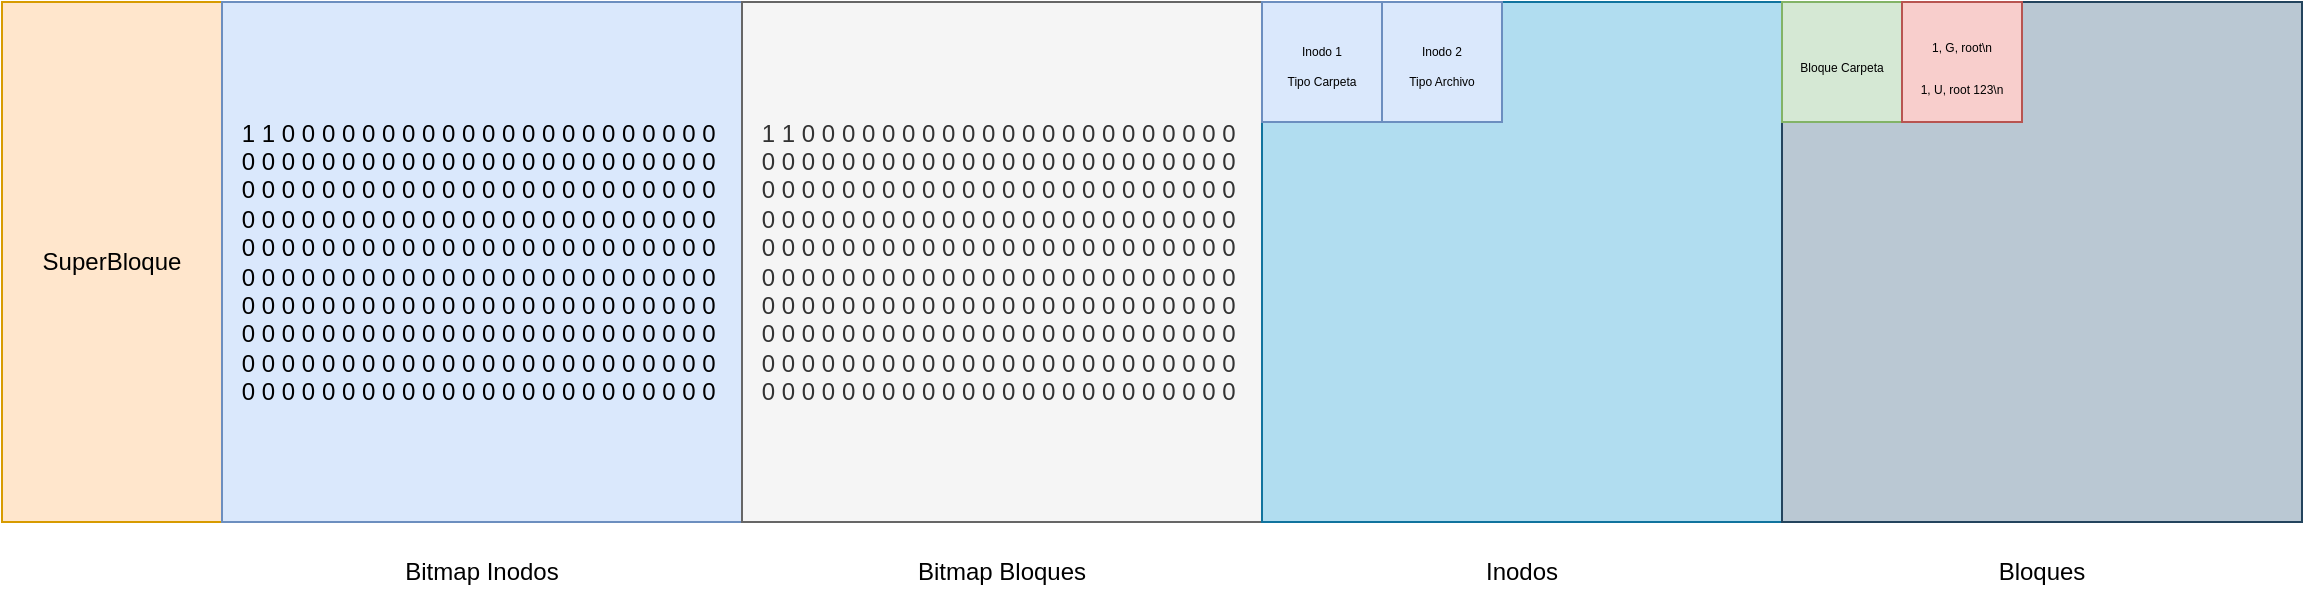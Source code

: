 <mxfile version="19.0.3" type="device" pages="2"><diagram id="i2W7DRIy-IMrfU3vXrse" name="Particion"><mxGraphModel dx="1072" dy="597" grid="1" gridSize="10" guides="1" tooltips="1" connect="1" arrows="1" fold="1" page="1" pageScale="1" pageWidth="827" pageHeight="1169" math="0" shadow="0"><root><mxCell id="0"/><mxCell id="1" parent="0"/><mxCell id="kIXOVXf0S_L9xWavWj9Q-1" value="" style="rounded=0;whiteSpace=wrap;html=1;" parent="1" vertex="1"><mxGeometry x="40" y="40" width="1130" height="260" as="geometry"/></mxCell><mxCell id="kIXOVXf0S_L9xWavWj9Q-2" value="SuperBloque" style="rounded=0;whiteSpace=wrap;html=1;fillColor=#ffe6cc;strokeColor=#d79b00;" parent="1" vertex="1"><mxGeometry x="40" y="40" width="110" height="260" as="geometry"/></mxCell><mxCell id="-tDw5j4XlV1bq02ancAm-1" value="&lt;div style=&quot;text-align: justify&quot;&gt;&lt;span&gt;1 1 0 0 0 0 0 0 0 0 0 0 0 0 0 0 0 0 0 0 0 0 0 0&amp;nbsp;&lt;/span&gt;&lt;/div&gt;&lt;div style=&quot;text-align: justify&quot;&gt;&lt;span&gt;0 0 0 0 0 0 0 0 0 0 0 0 0 0 0 0 0 0 0 0 0 0 0 0&lt;/span&gt;&lt;/div&gt;&lt;div style=&quot;text-align: justify&quot;&gt;&lt;span&gt;0 0 0 0 0 0 0 0 0 0 0 0 0 0 0 0 0 0 0 0 0 0 0 0&lt;/span&gt;&lt;/div&gt;&lt;div style=&quot;text-align: justify&quot;&gt;&lt;span&gt;0 0 0 0 0 0 0 0 0 0 0 0 0 0 0 0 0 0 0 0 0 0 0 0&lt;/span&gt;&lt;/div&gt;&lt;div style=&quot;text-align: justify&quot;&gt;&lt;span&gt;0 0 0 0 0 0 0 0 0 0 0 0 0 0 0 0 0 0 0 0 0 0 0 0&lt;/span&gt;&lt;/div&gt;&lt;div style=&quot;text-align: justify&quot;&gt;&lt;span&gt;0 0 0 0 0 0 0 0 0 0 0 0 0 0 0 0 0 0 0 0 0 0 0 0&lt;/span&gt;&lt;/div&gt;&lt;div style=&quot;text-align: justify&quot;&gt;&lt;span&gt;0 0 0 0 0 0 0 0 0 0 0 0 0 0 0 0 0 0 0 0 0 0 0 0&lt;/span&gt;&lt;/div&gt;&lt;div style=&quot;text-align: justify&quot;&gt;&lt;span&gt;0 0 0 0 0 0 0 0 0 0 0 0 0 0 0 0 0 0 0 0 0 0 0 0&lt;/span&gt;&lt;/div&gt;&lt;div style=&quot;text-align: justify&quot;&gt;&lt;span&gt;0 0 0 0 0 0 0 0 0 0 0 0 0 0 0 0 0 0 0 0 0 0 0 0&lt;/span&gt;&lt;/div&gt;&lt;div style=&quot;text-align: justify&quot;&gt;&lt;span&gt;0 0 0 0 0 0 0 0 0 0 0 0 0 0 0 0 0 0 0 0 0 0 0 0&lt;/span&gt;&lt;/div&gt;" style="whiteSpace=wrap;html=1;aspect=fixed;align=center;fillColor=#dae8fc;strokeColor=#6c8ebf;" parent="1" vertex="1"><mxGeometry x="150" y="40" width="260" height="260" as="geometry"/></mxCell><mxCell id="-tDw5j4XlV1bq02ancAm-2" value="Bitmap Inodos" style="text;html=1;strokeColor=none;fillColor=none;align=center;verticalAlign=middle;whiteSpace=wrap;rounded=0;" parent="1" vertex="1"><mxGeometry x="205" y="310" width="150" height="30" as="geometry"/></mxCell><mxCell id="dARqgsCer3gVLQrqVFO--1" value="&lt;div style=&quot;text-align: justify&quot;&gt;&lt;span&gt;1 1 0 0 0 0 0 0 0 0 0 0 0 0 0 0 0 0 0 0 0 0 0 0&amp;nbsp;&lt;/span&gt;&lt;/div&gt;&lt;div style=&quot;text-align: justify&quot;&gt;&lt;span&gt;0 0 0 0 0 0 0 0 0 0 0 0 0 0 0 0 0 0 0 0 0 0 0 0&lt;/span&gt;&lt;/div&gt;&lt;div style=&quot;text-align: justify&quot;&gt;&lt;span&gt;0 0 0 0 0 0 0 0 0 0 0 0 0 0 0 0 0 0 0 0 0 0 0 0&lt;/span&gt;&lt;/div&gt;&lt;div style=&quot;text-align: justify&quot;&gt;&lt;span&gt;0 0 0 0 0 0 0 0 0 0 0 0 0 0 0 0 0 0 0 0 0 0 0 0&lt;/span&gt;&lt;/div&gt;&lt;div style=&quot;text-align: justify&quot;&gt;&lt;span&gt;0 0 0 0 0 0 0 0 0 0 0 0 0 0 0 0 0 0 0 0 0 0 0 0&lt;/span&gt;&lt;/div&gt;&lt;div style=&quot;text-align: justify&quot;&gt;&lt;span&gt;0 0 0 0 0 0 0 0 0 0 0 0 0 0 0 0 0 0 0 0 0 0 0 0&lt;/span&gt;&lt;/div&gt;&lt;div style=&quot;text-align: justify&quot;&gt;&lt;span&gt;0 0 0 0 0 0 0 0 0 0 0 0 0 0 0 0 0 0 0 0 0 0 0 0&lt;/span&gt;&lt;/div&gt;&lt;div style=&quot;text-align: justify&quot;&gt;&lt;span&gt;0 0 0 0 0 0 0 0 0 0 0 0 0 0 0 0 0 0 0 0 0 0 0 0&lt;/span&gt;&lt;/div&gt;&lt;div style=&quot;text-align: justify&quot;&gt;&lt;span&gt;0 0 0 0 0 0 0 0 0 0 0 0 0 0 0 0 0 0 0 0 0 0 0 0&lt;/span&gt;&lt;/div&gt;&lt;div style=&quot;text-align: justify&quot;&gt;&lt;span&gt;0 0 0 0 0 0 0 0 0 0 0 0 0 0 0 0 0 0 0 0 0 0 0 0&lt;/span&gt;&lt;/div&gt;" style="whiteSpace=wrap;html=1;aspect=fixed;fillColor=#f5f5f5;fontColor=#333333;strokeColor=#666666;" parent="1" vertex="1"><mxGeometry x="410" y="40" width="260" height="260" as="geometry"/></mxCell><mxCell id="dARqgsCer3gVLQrqVFO--2" value="Bitmap Bloques" style="text;html=1;strokeColor=none;fillColor=none;align=center;verticalAlign=middle;whiteSpace=wrap;rounded=0;" parent="1" vertex="1"><mxGeometry x="465" y="310" width="150" height="30" as="geometry"/></mxCell><mxCell id="dARqgsCer3gVLQrqVFO--3" value="" style="rounded=0;whiteSpace=wrap;html=1;fillColor=#b1ddf0;strokeColor=#10739e;" parent="1" vertex="1"><mxGeometry x="670" y="40" width="260" height="260" as="geometry"/></mxCell><mxCell id="dARqgsCer3gVLQrqVFO--4" value="" style="rounded=0;whiteSpace=wrap;html=1;fillColor=#bac8d3;strokeColor=#23445d;" parent="1" vertex="1"><mxGeometry x="930" y="40" width="260" height="260" as="geometry"/></mxCell><mxCell id="dARqgsCer3gVLQrqVFO--5" value="&lt;font style=&quot;font-size: 6px;&quot;&gt;Inodo 1&lt;br&gt;Tipo Carpeta&lt;br&gt;&lt;/font&gt;" style="rounded=0;whiteSpace=wrap;html=1;fillColor=#dae8fc;strokeColor=#6c8ebf;" parent="1" vertex="1"><mxGeometry x="670" y="40" width="60" height="60" as="geometry"/></mxCell><mxCell id="dARqgsCer3gVLQrqVFO--7" value="&lt;font style=&quot;font-size: 6px;&quot;&gt;Inodo 2&lt;br&gt;Tipo Archivo&lt;br&gt;&lt;/font&gt;" style="rounded=0;whiteSpace=wrap;html=1;fillColor=#dae8fc;strokeColor=#6c8ebf;" parent="1" vertex="1"><mxGeometry x="730" y="40" width="60" height="60" as="geometry"/></mxCell><mxCell id="g98BTodWTvf19aC7g6YY-1" value="&lt;font style=&quot;&quot;&gt;&lt;font style=&quot;font-size: 6px;&quot;&gt;Bloque Carpeta&lt;/font&gt;&lt;br&gt;&lt;/font&gt;" style="rounded=0;whiteSpace=wrap;html=1;fontSize=17;fillColor=#d5e8d4;strokeColor=#82b366;" parent="1" vertex="1"><mxGeometry x="930" y="40" width="60" height="60" as="geometry"/></mxCell><mxCell id="JmfK7FRIalUVY-CQkwUl-1" value="&lt;font style=&quot;font-size: 6px;&quot;&gt;1, G, root\n&lt;br&gt;1, U, root 123\n&lt;/font&gt;" style="rounded=0;whiteSpace=wrap;html=1;fontSize=17;fillColor=#f8cecc;strokeColor=#b85450;" parent="1" vertex="1"><mxGeometry x="990" y="40" width="60" height="60" as="geometry"/></mxCell><mxCell id="4RcS0Svk1GPNEygICDRq-1" value="Inodos" style="text;html=1;strokeColor=none;fillColor=none;align=center;verticalAlign=middle;whiteSpace=wrap;rounded=0;" parent="1" vertex="1"><mxGeometry x="725" y="310" width="150" height="30" as="geometry"/></mxCell><mxCell id="4RcS0Svk1GPNEygICDRq-2" value="Bloques" style="text;html=1;strokeColor=none;fillColor=none;align=center;verticalAlign=middle;whiteSpace=wrap;rounded=0;" parent="1" vertex="1"><mxGeometry x="985" y="310" width="150" height="30" as="geometry"/></mxCell></root></mxGraphModel></diagram><diagram id="6LYh4XhGkCzZwhHu__qD" name="Directorios"><mxGraphModel dx="2590" dy="1442" grid="1" gridSize="10" guides="1" tooltips="1" connect="1" arrows="1" fold="1" page="1" pageScale="1" pageWidth="827" pageHeight="1169" math="0" shadow="0"><root><mxCell id="0"/><mxCell id="1" parent="0"/><mxCell id="MKF-8mDIvKuY-zOGLzCv-1" value="&lt;div style=&quot;text-align: justify&quot;&gt;&lt;span&gt;1 1 0 0 0 0 0 0 0 0 0 0 0 0 0 0 0 0 0 0 0 0 0 0&amp;nbsp;&lt;/span&gt;&lt;/div&gt;&lt;div style=&quot;text-align: justify&quot;&gt;&lt;span&gt;0 0 0 0 0 0 0 0 0 0 0 0 0 0 0 0 0 0 0 0 0 0 0 0&lt;/span&gt;&lt;/div&gt;&lt;div style=&quot;text-align: justify&quot;&gt;&lt;span&gt;0 0 0 0 0 0 0 0 0 0 0 0 0 0 0 0 0 0 0 0 0 0 0 0&lt;/span&gt;&lt;/div&gt;&lt;div style=&quot;text-align: justify&quot;&gt;&lt;span&gt;0 0 0 0 0 0 0 0 0 0 0 0 0 0 0 0 0 0 0 0 0 0 0 0&lt;/span&gt;&lt;/div&gt;&lt;div style=&quot;text-align: justify&quot;&gt;&lt;span&gt;0 0 0 0 0 0 0 0 0 0 0 0 0 0 0 0 0 0 0 0 0 0 0 0&lt;/span&gt;&lt;/div&gt;&lt;div style=&quot;text-align: justify&quot;&gt;&lt;span&gt;0 0 0 0 0 0 0 0 0 0 0 0 0 0 0 0 0 0 0 0 0 0 0 0&lt;/span&gt;&lt;/div&gt;&lt;div style=&quot;text-align: justify&quot;&gt;&lt;span&gt;0 0 0 0 0 0 0 0 0 0 0 0 0 0 0 0 0 0 0 0 0 0 0 0&lt;/span&gt;&lt;/div&gt;&lt;div style=&quot;text-align: justify&quot;&gt;&lt;span&gt;0 0 0 0 0 0 0 0 0 0 0 0 0 0 0 0 0 0 0 0 0 0 0 0&lt;/span&gt;&lt;/div&gt;&lt;div style=&quot;text-align: justify&quot;&gt;&lt;span&gt;0 0 0 0 0 0 0 0 0 0 0 0 0 0 0 0 0 0 0 0 0 0 0 0&lt;/span&gt;&lt;/div&gt;&lt;div style=&quot;text-align: justify&quot;&gt;&lt;span&gt;0 0 0 0 0 0 0 0 0 0 0 0 0 0 0 0 0 0 0 0 0 0 0 0&lt;/span&gt;&lt;/div&gt;" style="whiteSpace=wrap;html=1;aspect=fixed;align=center;fillColor=#dae8fc;strokeColor=#6c8ebf;" parent="1" vertex="1"><mxGeometry x="240" y="260" width="260" height="260" as="geometry"/></mxCell><mxCell id="MKF-8mDIvKuY-zOGLzCv-2" value="Bitmap Inodos" style="text;html=1;strokeColor=none;fillColor=none;align=center;verticalAlign=middle;whiteSpace=wrap;rounded=0;" parent="1" vertex="1"><mxGeometry x="290" y="220" width="160" height="30" as="geometry"/></mxCell><mxCell id="MKF-8mDIvKuY-zOGLzCv-3" value="&lt;div style=&quot;text-align: justify&quot;&gt;&lt;span&gt;1 1 0 0 0 0 0 0 0 0 0 0 0 0 0 0 0 0 0 0 0 0 0 0&amp;nbsp;&lt;/span&gt;&lt;/div&gt;&lt;div style=&quot;text-align: justify&quot;&gt;&lt;span&gt;0 0 0 0 0 0 0 0 0 0 0 0 0 0 0 0 0 0 0 0 0 0 0 0&lt;/span&gt;&lt;/div&gt;&lt;div style=&quot;text-align: justify&quot;&gt;&lt;span&gt;0 0 0 0 0 0 0 0 0 0 0 0 0 0 0 0 0 0 0 0 0 0 0 0&lt;/span&gt;&lt;/div&gt;&lt;div style=&quot;text-align: justify&quot;&gt;&lt;span&gt;0 0 0 0 0 0 0 0 0 0 0 0 0 0 0 0 0 0 0 0 0 0 0 0&lt;/span&gt;&lt;/div&gt;&lt;div style=&quot;text-align: justify&quot;&gt;&lt;span&gt;0 0 0 0 0 0 0 0 0 0 0 0 0 0 0 0 0 0 0 0 0 0 0 0&lt;/span&gt;&lt;/div&gt;&lt;div style=&quot;text-align: justify&quot;&gt;&lt;span&gt;0 0 0 0 0 0 0 0 0 0 0 0 0 0 0 0 0 0 0 0 0 0 0 0&lt;/span&gt;&lt;/div&gt;&lt;div style=&quot;text-align: justify&quot;&gt;&lt;span&gt;0 0 0 0 0 0 0 0 0 0 0 0 0 0 0 0 0 0 0 0 0 0 0 0&lt;/span&gt;&lt;/div&gt;&lt;div style=&quot;text-align: justify&quot;&gt;&lt;span&gt;0 0 0 0 0 0 0 0 0 0 0 0 0 0 0 0 0 0 0 0 0 0 0 0&lt;/span&gt;&lt;/div&gt;&lt;div style=&quot;text-align: justify&quot;&gt;&lt;span&gt;0 0 0 0 0 0 0 0 0 0 0 0 0 0 0 0 0 0 0 0 0 0 0 0&lt;/span&gt;&lt;/div&gt;&lt;div style=&quot;text-align: justify&quot;&gt;&lt;span&gt;0 0 0 0 0 0 0 0 0 0 0 0 0 0 0 0 0 0 0 0 0 0 0 0&lt;/span&gt;&lt;/div&gt;" style="whiteSpace=wrap;html=1;aspect=fixed;fillColor=#f5f5f5;fontColor=#333333;strokeColor=#666666;" parent="1" vertex="1"><mxGeometry x="240" y="580" width="260" height="260" as="geometry"/></mxCell><mxCell id="MKF-8mDIvKuY-zOGLzCv-4" value="Bitmap Bloques" style="text;html=1;strokeColor=none;fillColor=none;align=center;verticalAlign=middle;whiteSpace=wrap;rounded=0;" parent="1" vertex="1"><mxGeometry x="290" y="540" width="160" height="30" as="geometry"/></mxCell><mxCell id="MKF-8mDIvKuY-zOGLzCv-5" value="&lt;b&gt;&lt;font style=&quot;font-size: 17px&quot;&gt;Estructura Inicial&lt;/font&gt;&lt;/b&gt;" style="text;html=1;strokeColor=#9673a6;fillColor=#e1d5e7;align=center;verticalAlign=middle;whiteSpace=wrap;rounded=0;" parent="1" vertex="1"><mxGeometry x="230" y="150" width="1200" height="30" as="geometry"/></mxCell><mxCell id="MKF-8mDIvKuY-zOGLzCv-6" value="Inodo 0&lt;br&gt;Tipo Carpeta&lt;br&gt;/" style="whiteSpace=wrap;html=1;aspect=fixed;fillColor=#dae8fc;strokeColor=#6c8ebf;" parent="1" vertex="1"><mxGeometry x="590" y="491.5" width="120" height="120" as="geometry"/></mxCell><mxCell id="MKF-8mDIvKuY-zOGLzCv-7" value="&lt;font style=&quot;font-size: 12px;&quot;&gt;Bloque Carpeta&lt;br&gt;0, User.txt&lt;br&gt;&lt;/font&gt;" style="rounded=0;whiteSpace=wrap;html=1;fontSize=17;fillColor=#d5e8d4;strokeColor=#82b366;" parent="1" vertex="1"><mxGeometry x="790" y="491.5" width="120" height="100" as="geometry"/></mxCell><mxCell id="MKF-8mDIvKuY-zOGLzCv-8" value="0" style="endArrow=classic;html=1;rounded=0;fontSize=17;exitX=1.033;exitY=0.175;exitDx=0;exitDy=0;exitPerimeter=0;" parent="1" source="MKF-8mDIvKuY-zOGLzCv-6" edge="1"><mxGeometry width="50" height="50" relative="1" as="geometry"><mxPoint x="770" y="671.5" as="sourcePoint"/><mxPoint x="790" y="511.5" as="targetPoint"/></mxGeometry></mxCell><mxCell id="MKF-8mDIvKuY-zOGLzCv-9" value="Inodo 1&lt;br&gt;Tipo Archivo&lt;br&gt;Users.txt" style="whiteSpace=wrap;html=1;aspect=fixed;fillColor=#dae8fc;strokeColor=#6c8ebf;" parent="1" vertex="1"><mxGeometry x="995" y="498.5" width="120" height="120" as="geometry"/></mxCell><mxCell id="MKF-8mDIvKuY-zOGLzCv-10" value="0" style="endArrow=classic;html=1;rounded=0;fontSize=17;exitX=1;exitY=0.25;exitDx=0;exitDy=0;entryX=0;entryY=0.15;entryDx=0;entryDy=0;entryPerimeter=0;" parent="1" source="MKF-8mDIvKuY-zOGLzCv-7" target="MKF-8mDIvKuY-zOGLzCv-9" edge="1"><mxGeometry width="50" height="50" relative="1" as="geometry"><mxPoint x="890" y="641.5" as="sourcePoint"/><mxPoint x="940" y="591.5" as="targetPoint"/></mxGeometry></mxCell><mxCell id="MKF-8mDIvKuY-zOGLzCv-12" value="0" style="endArrow=classic;html=1;rounded=0;fontSize=17;exitX=1;exitY=0.083;exitDx=0;exitDy=0;exitPerimeter=0;entryX=0;entryY=0.25;entryDx=0;entryDy=0;" parent="1" source="MKF-8mDIvKuY-zOGLzCv-9" edge="1"><mxGeometry width="50" height="50" relative="1" as="geometry"><mxPoint x="1281" y="661.5" as="sourcePoint"/><mxPoint x="1200" y="508.5" as="targetPoint"/></mxGeometry></mxCell><mxCell id="p_kFfNv0kL6lI-M8u-zp-1" value="&lt;div style=&quot;text-align: justify&quot;&gt;&lt;span&gt;1 1 0 0 0 0 0 0 0 0 0 0 0 0 0 0 0 0 0 0 0 0 0 0&amp;nbsp;&lt;/span&gt;&lt;/div&gt;&lt;div style=&quot;text-align: justify&quot;&gt;&lt;span&gt;0 0 0 0 0 0 0 0 0 0 0 0 0 0 0 0 0 0 0 0 0 0 0 0&lt;/span&gt;&lt;/div&gt;&lt;div style=&quot;text-align: justify&quot;&gt;&lt;span&gt;0 0 0 0 0 0 0 0 0 0 0 0 0 0 0 0 0 0 0 0 0 0 0 0&lt;/span&gt;&lt;/div&gt;&lt;div style=&quot;text-align: justify&quot;&gt;&lt;span&gt;0 0 0 0 0 0 0 0 0 0 0 0 0 0 0 0 0 0 0 0 0 0 0 0&lt;/span&gt;&lt;/div&gt;&lt;div style=&quot;text-align: justify&quot;&gt;&lt;span&gt;0 0 0 0 0 0 0 0 0 0 0 0 0 0 0 0 0 0 0 0 0 0 0 0&lt;/span&gt;&lt;/div&gt;&lt;div style=&quot;text-align: justify&quot;&gt;&lt;span&gt;0 0 0 0 0 0 0 0 0 0 0 0 0 0 0 0 0 0 0 0 0 0 0 0&lt;/span&gt;&lt;/div&gt;&lt;div style=&quot;text-align: justify&quot;&gt;&lt;span&gt;0 0 0 0 0 0 0 0 0 0 0 0 0 0 0 0 0 0 0 0 0 0 0 0&lt;/span&gt;&lt;/div&gt;&lt;div style=&quot;text-align: justify&quot;&gt;&lt;span&gt;0 0 0 0 0 0 0 0 0 0 0 0 0 0 0 0 0 0 0 0 0 0 0 0&lt;/span&gt;&lt;/div&gt;&lt;div style=&quot;text-align: justify&quot;&gt;&lt;span&gt;0 0 0 0 0 0 0 0 0 0 0 0 0 0 0 0 0 0 0 0 0 0 0 0&lt;/span&gt;&lt;/div&gt;&lt;div style=&quot;text-align: justify&quot;&gt;&lt;span&gt;0 0 0 0 0 0 0 0 0 0 0 0 0 0 0 0 0 0 0 0 0 0 0 0&lt;/span&gt;&lt;/div&gt;" style="whiteSpace=wrap;html=1;aspect=fixed;align=center;fillColor=#dae8fc;strokeColor=#6c8ebf;" vertex="1" parent="1"><mxGeometry x="240" y="980" width="260" height="260" as="geometry"/></mxCell><mxCell id="p_kFfNv0kL6lI-M8u-zp-2" value="Bitmap Inodos" style="text;html=1;strokeColor=none;fillColor=none;align=center;verticalAlign=middle;whiteSpace=wrap;rounded=0;" vertex="1" parent="1"><mxGeometry x="290" y="940" width="160" height="30" as="geometry"/></mxCell><mxCell id="p_kFfNv0kL6lI-M8u-zp-3" value="&lt;div style=&quot;text-align: justify&quot;&gt;&lt;span&gt;1 1 0 0 0 0 0 0 0 0 0 0 0 0 0 0 0 0 0 0 0 0 0 0&amp;nbsp;&lt;/span&gt;&lt;/div&gt;&lt;div style=&quot;text-align: justify&quot;&gt;&lt;span&gt;0 0 0 0 0 0 0 0 0 0 0 0 0 0 0 0 0 0 0 0 0 0 0 0&lt;/span&gt;&lt;/div&gt;&lt;div style=&quot;text-align: justify&quot;&gt;&lt;span&gt;0 0 0 0 0 0 0 0 0 0 0 0 0 0 0 0 0 0 0 0 0 0 0 0&lt;/span&gt;&lt;/div&gt;&lt;div style=&quot;text-align: justify&quot;&gt;&lt;span&gt;0 0 0 0 0 0 0 0 0 0 0 0 0 0 0 0 0 0 0 0 0 0 0 0&lt;/span&gt;&lt;/div&gt;&lt;div style=&quot;text-align: justify&quot;&gt;&lt;span&gt;0 0 0 0 0 0 0 0 0 0 0 0 0 0 0 0 0 0 0 0 0 0 0 0&lt;/span&gt;&lt;/div&gt;&lt;div style=&quot;text-align: justify&quot;&gt;&lt;span&gt;0 0 0 0 0 0 0 0 0 0 0 0 0 0 0 0 0 0 0 0 0 0 0 0&lt;/span&gt;&lt;/div&gt;&lt;div style=&quot;text-align: justify&quot;&gt;&lt;span&gt;0 0 0 0 0 0 0 0 0 0 0 0 0 0 0 0 0 0 0 0 0 0 0 0&lt;/span&gt;&lt;/div&gt;&lt;div style=&quot;text-align: justify&quot;&gt;&lt;span&gt;0 0 0 0 0 0 0 0 0 0 0 0 0 0 0 0 0 0 0 0 0 0 0 0&lt;/span&gt;&lt;/div&gt;&lt;div style=&quot;text-align: justify&quot;&gt;&lt;span&gt;0 0 0 0 0 0 0 0 0 0 0 0 0 0 0 0 0 0 0 0 0 0 0 0&lt;/span&gt;&lt;/div&gt;&lt;div style=&quot;text-align: justify&quot;&gt;&lt;span&gt;0 0 0 0 0 0 0 0 0 0 0 0 0 0 0 0 0 0 0 0 0 0 0 0&lt;/span&gt;&lt;/div&gt;" style="whiteSpace=wrap;html=1;aspect=fixed;fillColor=#f5f5f5;fontColor=#333333;strokeColor=#666666;" vertex="1" parent="1"><mxGeometry x="240" y="1300" width="260" height="260" as="geometry"/></mxCell><mxCell id="p_kFfNv0kL6lI-M8u-zp-4" value="Bitmap Bloques" style="text;html=1;strokeColor=none;fillColor=none;align=center;verticalAlign=middle;whiteSpace=wrap;rounded=0;" vertex="1" parent="1"><mxGeometry x="290" y="1260" width="160" height="30" as="geometry"/></mxCell><mxCell id="p_kFfNv0kL6lI-M8u-zp-5" value="&lt;b&gt;&lt;font style=&quot;font-size: 17px&quot;&gt;Creacion Usuario user1&lt;/font&gt;&lt;/b&gt;" style="text;html=1;strokeColor=#9673a6;fillColor=#e1d5e7;align=center;verticalAlign=middle;whiteSpace=wrap;rounded=0;" vertex="1" parent="1"><mxGeometry x="230" y="870" width="1200" height="30" as="geometry"/></mxCell><mxCell id="p_kFfNv0kL6lI-M8u-zp-6" value="Inodo 0&lt;br&gt;Tipo Carpeta&lt;br&gt;/" style="whiteSpace=wrap;html=1;aspect=fixed;fillColor=#dae8fc;strokeColor=#6c8ebf;" vertex="1" parent="1"><mxGeometry x="590" y="1211.5" width="120" height="120" as="geometry"/></mxCell><mxCell id="p_kFfNv0kL6lI-M8u-zp-7" value="&lt;font style=&quot;font-size: 12px;&quot;&gt;Bloque Carpeta&lt;br&gt;0, User.txt&lt;br&gt;&lt;/font&gt;" style="rounded=0;whiteSpace=wrap;html=1;fontSize=17;fillColor=#d5e8d4;strokeColor=#82b366;" vertex="1" parent="1"><mxGeometry x="790" y="1211.5" width="120" height="100" as="geometry"/></mxCell><mxCell id="p_kFfNv0kL6lI-M8u-zp-8" value="0" style="endArrow=classic;html=1;rounded=0;fontSize=17;exitX=1.033;exitY=0.175;exitDx=0;exitDy=0;exitPerimeter=0;" edge="1" parent="1" source="p_kFfNv0kL6lI-M8u-zp-6"><mxGeometry width="50" height="50" relative="1" as="geometry"><mxPoint x="770" y="1391.5" as="sourcePoint"/><mxPoint x="790" y="1231.5" as="targetPoint"/></mxGeometry></mxCell><mxCell id="p_kFfNv0kL6lI-M8u-zp-9" value="Inodo 1&lt;br&gt;Tipo Archivo&lt;br&gt;Users.txt" style="whiteSpace=wrap;html=1;aspect=fixed;fillColor=#dae8fc;strokeColor=#6c8ebf;" vertex="1" parent="1"><mxGeometry x="995" y="1218.5" width="120" height="120" as="geometry"/></mxCell><mxCell id="p_kFfNv0kL6lI-M8u-zp-10" value="0" style="endArrow=classic;html=1;rounded=0;fontSize=17;exitX=1;exitY=0.25;exitDx=0;exitDy=0;entryX=0;entryY=0.15;entryDx=0;entryDy=0;entryPerimeter=0;" edge="1" parent="1" source="p_kFfNv0kL6lI-M8u-zp-7" target="p_kFfNv0kL6lI-M8u-zp-9"><mxGeometry width="50" height="50" relative="1" as="geometry"><mxPoint x="890" y="1361.5" as="sourcePoint"/><mxPoint x="940" y="1311.5" as="targetPoint"/></mxGeometry></mxCell><mxCell id="p_kFfNv0kL6lI-M8u-zp-11" value="1, G, root\n&lt;br&gt;1, U, root, root,123\n&lt;br&gt;1, U, root, user1, 123n" style="rounded=0;whiteSpace=wrap;html=1;fontSize=17;fillColor=#f8cecc;strokeColor=#b85450;" vertex="1" parent="1"><mxGeometry x="1200" y="1213.5" width="210" height="60" as="geometry"/></mxCell><mxCell id="p_kFfNv0kL6lI-M8u-zp-12" value="0" style="endArrow=classic;html=1;rounded=0;fontSize=17;exitX=1;exitY=0.083;exitDx=0;exitDy=0;exitPerimeter=0;entryX=0;entryY=0.25;entryDx=0;entryDy=0;" edge="1" parent="1" source="p_kFfNv0kL6lI-M8u-zp-9" target="p_kFfNv0kL6lI-M8u-zp-11"><mxGeometry width="50" height="50" relative="1" as="geometry"><mxPoint x="1281" y="1381.5" as="sourcePoint"/><mxPoint x="1331" y="1331.5" as="targetPoint"/></mxGeometry></mxCell><mxCell id="p_kFfNv0kL6lI-M8u-zp-13" value="1, G, root\n&lt;br&gt;1, U, root, root,123\n" style="rounded=0;whiteSpace=wrap;html=1;fontSize=17;fillColor=#f8cecc;strokeColor=#b85450;" vertex="1" parent="1"><mxGeometry x="1200" y="498.5" width="210" height="60" as="geometry"/></mxCell><mxCell id="p_kFfNv0kL6lI-M8u-zp-14" value="&lt;div style=&quot;text-align: justify&quot;&gt;&lt;span&gt;1 1 0 0 0 0 0 0 0 0 0 0 0 0 0 0 0 0 0 0 0 0 0 0&amp;nbsp;&lt;/span&gt;&lt;/div&gt;&lt;div style=&quot;text-align: justify&quot;&gt;&lt;span&gt;0 0 0 0 0 0 0 0 0 0 0 0 0 0 0 0 0 0 0 0 0 0 0 0&lt;/span&gt;&lt;/div&gt;&lt;div style=&quot;text-align: justify&quot;&gt;&lt;span&gt;0 0 0 0 0 0 0 0 0 0 0 0 0 0 0 0 0 0 0 0 0 0 0 0&lt;/span&gt;&lt;/div&gt;&lt;div style=&quot;text-align: justify&quot;&gt;&lt;span&gt;0 0 0 0 0 0 0 0 0 0 0 0 0 0 0 0 0 0 0 0 0 0 0 0&lt;/span&gt;&lt;/div&gt;&lt;div style=&quot;text-align: justify&quot;&gt;&lt;span&gt;0 0 0 0 0 0 0 0 0 0 0 0 0 0 0 0 0 0 0 0 0 0 0 0&lt;/span&gt;&lt;/div&gt;&lt;div style=&quot;text-align: justify&quot;&gt;&lt;span&gt;0 0 0 0 0 0 0 0 0 0 0 0 0 0 0 0 0 0 0 0 0 0 0 0&lt;/span&gt;&lt;/div&gt;&lt;div style=&quot;text-align: justify&quot;&gt;&lt;span&gt;0 0 0 0 0 0 0 0 0 0 0 0 0 0 0 0 0 0 0 0 0 0 0 0&lt;/span&gt;&lt;/div&gt;&lt;div style=&quot;text-align: justify&quot;&gt;&lt;span&gt;0 0 0 0 0 0 0 0 0 0 0 0 0 0 0 0 0 0 0 0 0 0 0 0&lt;/span&gt;&lt;/div&gt;&lt;div style=&quot;text-align: justify&quot;&gt;&lt;span&gt;0 0 0 0 0 0 0 0 0 0 0 0 0 0 0 0 0 0 0 0 0 0 0 0&lt;/span&gt;&lt;/div&gt;&lt;div style=&quot;text-align: justify&quot;&gt;&lt;span&gt;0 0 0 0 0 0 0 0 0 0 0 0 0 0 0 0 0 0 0 0 0 0 0 0&lt;/span&gt;&lt;/div&gt;" style="whiteSpace=wrap;html=1;aspect=fixed;align=center;fillColor=#dae8fc;strokeColor=#6c8ebf;" vertex="1" parent="1"><mxGeometry x="250" y="1690" width="260" height="260" as="geometry"/></mxCell><mxCell id="p_kFfNv0kL6lI-M8u-zp-15" value="Bitmap Inodos" style="text;html=1;strokeColor=none;fillColor=none;align=center;verticalAlign=middle;whiteSpace=wrap;rounded=0;" vertex="1" parent="1"><mxGeometry x="300" y="1650" width="160" height="30" as="geometry"/></mxCell><mxCell id="p_kFfNv0kL6lI-M8u-zp-16" value="&lt;div style=&quot;text-align: justify&quot;&gt;&lt;span&gt;1 1 1 0 0 0 0 0 0 0 0 0 0 0 0 0 0 0 0 0 0 0 0 0&amp;nbsp;&lt;/span&gt;&lt;/div&gt;&lt;div style=&quot;text-align: justify&quot;&gt;&lt;span&gt;0 0 0 0 0 0 0 0 0 0 0 0 0 0 0 0 0 0 0 0 0 0 0 0&lt;/span&gt;&lt;/div&gt;&lt;div style=&quot;text-align: justify&quot;&gt;&lt;span&gt;0 0 0 0 0 0 0 0 0 0 0 0 0 0 0 0 0 0 0 0 0 0 0 0&lt;/span&gt;&lt;/div&gt;&lt;div style=&quot;text-align: justify&quot;&gt;&lt;span&gt;0 0 0 0 0 0 0 0 0 0 0 0 0 0 0 0 0 0 0 0 0 0 0 0&lt;/span&gt;&lt;/div&gt;&lt;div style=&quot;text-align: justify&quot;&gt;&lt;span&gt;0 0 0 0 0 0 0 0 0 0 0 0 0 0 0 0 0 0 0 0 0 0 0 0&lt;/span&gt;&lt;/div&gt;&lt;div style=&quot;text-align: justify&quot;&gt;&lt;span&gt;0 0 0 0 0 0 0 0 0 0 0 0 0 0 0 0 0 0 0 0 0 0 0 0&lt;/span&gt;&lt;/div&gt;&lt;div style=&quot;text-align: justify&quot;&gt;&lt;span&gt;0 0 0 0 0 0 0 0 0 0 0 0 0 0 0 0 0 0 0 0 0 0 0 0&lt;/span&gt;&lt;/div&gt;&lt;div style=&quot;text-align: justify&quot;&gt;&lt;span&gt;0 0 0 0 0 0 0 0 0 0 0 0 0 0 0 0 0 0 0 0 0 0 0 0&lt;/span&gt;&lt;/div&gt;&lt;div style=&quot;text-align: justify&quot;&gt;&lt;span&gt;0 0 0 0 0 0 0 0 0 0 0 0 0 0 0 0 0 0 0 0 0 0 0 0&lt;/span&gt;&lt;/div&gt;&lt;div style=&quot;text-align: justify&quot;&gt;&lt;span&gt;0 0 0 0 0 0 0 0 0 0 0 0 0 0 0 0 0 0 0 0 0 0 0 0&lt;/span&gt;&lt;/div&gt;" style="whiteSpace=wrap;html=1;aspect=fixed;fillColor=#f5f5f5;fontColor=#333333;strokeColor=#666666;" vertex="1" parent="1"><mxGeometry x="250" y="2010" width="260" height="260" as="geometry"/></mxCell><mxCell id="p_kFfNv0kL6lI-M8u-zp-17" value="Bitmap Bloques" style="text;html=1;strokeColor=none;fillColor=none;align=center;verticalAlign=middle;whiteSpace=wrap;rounded=0;" vertex="1" parent="1"><mxGeometry x="300" y="1970" width="160" height="30" as="geometry"/></mxCell><mxCell id="p_kFfNv0kL6lI-M8u-zp-18" value="&lt;b&gt;&lt;font style=&quot;font-size: 17px&quot;&gt;Creacion Usuario user2&lt;/font&gt;&lt;/b&gt;" style="text;html=1;strokeColor=#9673a6;fillColor=#e1d5e7;align=center;verticalAlign=middle;whiteSpace=wrap;rounded=0;" vertex="1" parent="1"><mxGeometry x="240" y="1580" width="1200" height="30" as="geometry"/></mxCell><mxCell id="p_kFfNv0kL6lI-M8u-zp-19" value="Inodo 0&lt;br&gt;Tipo Carpeta&lt;br&gt;/" style="whiteSpace=wrap;html=1;aspect=fixed;fillColor=#dae8fc;strokeColor=#6c8ebf;" vertex="1" parent="1"><mxGeometry x="600" y="1921.5" width="120" height="120" as="geometry"/></mxCell><mxCell id="p_kFfNv0kL6lI-M8u-zp-20" value="&lt;font style=&quot;font-size: 12px;&quot;&gt;Bloque Carpeta&lt;br&gt;0, User.txt&lt;br&gt;&lt;/font&gt;" style="rounded=0;whiteSpace=wrap;html=1;fontSize=17;fillColor=#d5e8d4;strokeColor=#82b366;" vertex="1" parent="1"><mxGeometry x="800" y="1921.5" width="120" height="100" as="geometry"/></mxCell><mxCell id="p_kFfNv0kL6lI-M8u-zp-21" value="0" style="endArrow=classic;html=1;rounded=0;fontSize=17;exitX=1.033;exitY=0.175;exitDx=0;exitDy=0;exitPerimeter=0;" edge="1" parent="1" source="p_kFfNv0kL6lI-M8u-zp-19"><mxGeometry width="50" height="50" relative="1" as="geometry"><mxPoint x="780" y="2101.5" as="sourcePoint"/><mxPoint x="800" y="1941.5" as="targetPoint"/></mxGeometry></mxCell><mxCell id="p_kFfNv0kL6lI-M8u-zp-22" value="Inodo 1&lt;br&gt;Tipo Archivo&lt;br&gt;Users.txt" style="whiteSpace=wrap;html=1;aspect=fixed;fillColor=#dae8fc;strokeColor=#6c8ebf;" vertex="1" parent="1"><mxGeometry x="1005" y="1928.5" width="120" height="120" as="geometry"/></mxCell><mxCell id="p_kFfNv0kL6lI-M8u-zp-23" value="0" style="endArrow=classic;html=1;rounded=0;fontSize=17;exitX=1;exitY=0.25;exitDx=0;exitDy=0;entryX=0;entryY=0.15;entryDx=0;entryDy=0;entryPerimeter=0;" edge="1" parent="1" source="p_kFfNv0kL6lI-M8u-zp-20" target="p_kFfNv0kL6lI-M8u-zp-22"><mxGeometry width="50" height="50" relative="1" as="geometry"><mxPoint x="900" y="2071.5" as="sourcePoint"/><mxPoint x="950" y="2021.5" as="targetPoint"/></mxGeometry></mxCell><mxCell id="p_kFfNv0kL6lI-M8u-zp-24" value="1, G, root\n&lt;br&gt;1, U, root, root,123\n&lt;br&gt;2, U, root, user1, 123\n&lt;br&gt;3, U" style="rounded=0;whiteSpace=wrap;html=1;fontSize=17;fillColor=#f8cecc;strokeColor=#b85450;" vertex="1" parent="1"><mxGeometry x="1210" y="1913.5" width="210" height="96.5" as="geometry"/></mxCell><mxCell id="p_kFfNv0kL6lI-M8u-zp-25" value="0" style="endArrow=classic;html=1;rounded=0;fontSize=17;exitX=1;exitY=0.083;exitDx=0;exitDy=0;exitPerimeter=0;entryX=0;entryY=0.25;entryDx=0;entryDy=0;" edge="1" parent="1" source="p_kFfNv0kL6lI-M8u-zp-22" target="p_kFfNv0kL6lI-M8u-zp-24"><mxGeometry width="50" height="50" relative="1" as="geometry"><mxPoint x="1291" y="2091.5" as="sourcePoint"/><mxPoint x="1341" y="2041.5" as="targetPoint"/></mxGeometry></mxCell><mxCell id="p_kFfNv0kL6lI-M8u-zp-26" value=", root, user2, 123\n" style="rounded=0;whiteSpace=wrap;html=1;fontSize=17;fillColor=#f8cecc;strokeColor=#b85450;" vertex="1" parent="1"><mxGeometry x="1210" y="2030" width="210" height="96.5" as="geometry"/></mxCell><mxCell id="p_kFfNv0kL6lI-M8u-zp-27" value="" style="endArrow=classic;html=1;rounded=0;exitX=0.992;exitY=0.129;exitDx=0;exitDy=0;exitPerimeter=0;entryX=0;entryY=0.5;entryDx=0;entryDy=0;" edge="1" parent="1" source="p_kFfNv0kL6lI-M8u-zp-22" target="p_kFfNv0kL6lI-M8u-zp-26"><mxGeometry width="50" height="50" relative="1" as="geometry"><mxPoint x="1140" y="2110" as="sourcePoint"/><mxPoint x="1190" y="2060" as="targetPoint"/></mxGeometry></mxCell><mxCell id="p_kFfNv0kL6lI-M8u-zp-28" value="1" style="edgeLabel;html=1;align=center;verticalAlign=middle;resizable=0;points=[];" vertex="1" connectable="0" parent="p_kFfNv0kL6lI-M8u-zp-27"><mxGeometry x="-0.192" relative="1" as="geometry"><mxPoint as="offset"/></mxGeometry></mxCell><mxCell id="p_kFfNv0kL6lI-M8u-zp-29" value="&lt;div style=&quot;text-align: justify&quot;&gt;&lt;span&gt;1 1 1 0 0 0 0 0 0 0 0 0 0 0 0 0 0 0 0 0 0 0 0 0&amp;nbsp;&lt;/span&gt;&lt;/div&gt;&lt;div style=&quot;text-align: justify&quot;&gt;&lt;span&gt;0 0 0 0 0 0 0 0 0 0 0 0 0 0 0 0 0 0 0 0 0 0 0 0&lt;/span&gt;&lt;/div&gt;&lt;div style=&quot;text-align: justify&quot;&gt;&lt;span&gt;0 0 0 0 0 0 0 0 0 0 0 0 0 0 0 0 0 0 0 0 0 0 0 0&lt;/span&gt;&lt;/div&gt;&lt;div style=&quot;text-align: justify&quot;&gt;&lt;span&gt;0 0 0 0 0 0 0 0 0 0 0 0 0 0 0 0 0 0 0 0 0 0 0 0&lt;/span&gt;&lt;/div&gt;&lt;div style=&quot;text-align: justify&quot;&gt;&lt;span&gt;0 0 0 0 0 0 0 0 0 0 0 0 0 0 0 0 0 0 0 0 0 0 0 0&lt;/span&gt;&lt;/div&gt;&lt;div style=&quot;text-align: justify&quot;&gt;&lt;span&gt;0 0 0 0 0 0 0 0 0 0 0 0 0 0 0 0 0 0 0 0 0 0 0 0&lt;/span&gt;&lt;/div&gt;&lt;div style=&quot;text-align: justify&quot;&gt;&lt;span&gt;0 0 0 0 0 0 0 0 0 0 0 0 0 0 0 0 0 0 0 0 0 0 0 0&lt;/span&gt;&lt;/div&gt;&lt;div style=&quot;text-align: justify&quot;&gt;&lt;span&gt;0 0 0 0 0 0 0 0 0 0 0 0 0 0 0 0 0 0 0 0 0 0 0 0&lt;/span&gt;&lt;/div&gt;&lt;div style=&quot;text-align: justify&quot;&gt;&lt;span&gt;0 0 0 0 0 0 0 0 0 0 0 0 0 0 0 0 0 0 0 0 0 0 0 0&lt;/span&gt;&lt;/div&gt;&lt;div style=&quot;text-align: justify&quot;&gt;&lt;span&gt;0 0 0 0 0 0 0 0 0 0 0 0 0 0 0 0 0 0 0 0 0 0 0 0&lt;/span&gt;&lt;/div&gt;" style="whiteSpace=wrap;html=1;aspect=fixed;align=center;fillColor=#dae8fc;strokeColor=#6c8ebf;" vertex="1" parent="1"><mxGeometry x="260" y="2410" width="260" height="260" as="geometry"/></mxCell><mxCell id="p_kFfNv0kL6lI-M8u-zp-30" value="Bitmap Inodos" style="text;html=1;strokeColor=none;fillColor=none;align=center;verticalAlign=middle;whiteSpace=wrap;rounded=0;" vertex="1" parent="1"><mxGeometry x="310" y="2370" width="160" height="30" as="geometry"/></mxCell><mxCell id="p_kFfNv0kL6lI-M8u-zp-31" value="&lt;div style=&quot;text-align: justify&quot;&gt;&lt;span&gt;1 1 1 1 0 0 0 0 0 0 0 0 0 0 0 0 0 0 0 0 0 0 0 0&amp;nbsp;&lt;/span&gt;&lt;/div&gt;&lt;div style=&quot;text-align: justify&quot;&gt;&lt;span&gt;0 0 0 0 0 0 0 0 0 0 0 0 0 0 0 0 0 0 0 0 0 0 0 0&lt;/span&gt;&lt;/div&gt;&lt;div style=&quot;text-align: justify&quot;&gt;&lt;span&gt;0 0 0 0 0 0 0 0 0 0 0 0 0 0 0 0 0 0 0 0 0 0 0 0&lt;/span&gt;&lt;/div&gt;&lt;div style=&quot;text-align: justify&quot;&gt;&lt;span&gt;0 0 0 0 0 0 0 0 0 0 0 0 0 0 0 0 0 0 0 0 0 0 0 0&lt;/span&gt;&lt;/div&gt;&lt;div style=&quot;text-align: justify&quot;&gt;&lt;span&gt;0 0 0 0 0 0 0 0 0 0 0 0 0 0 0 0 0 0 0 0 0 0 0 0&lt;/span&gt;&lt;/div&gt;&lt;div style=&quot;text-align: justify&quot;&gt;&lt;span&gt;0 0 0 0 0 0 0 0 0 0 0 0 0 0 0 0 0 0 0 0 0 0 0 0&lt;/span&gt;&lt;/div&gt;&lt;div style=&quot;text-align: justify&quot;&gt;&lt;span&gt;0 0 0 0 0 0 0 0 0 0 0 0 0 0 0 0 0 0 0 0 0 0 0 0&lt;/span&gt;&lt;/div&gt;&lt;div style=&quot;text-align: justify&quot;&gt;&lt;span&gt;0 0 0 0 0 0 0 0 0 0 0 0 0 0 0 0 0 0 0 0 0 0 0 0&lt;/span&gt;&lt;/div&gt;&lt;div style=&quot;text-align: justify&quot;&gt;&lt;span&gt;0 0 0 0 0 0 0 0 0 0 0 0 0 0 0 0 0 0 0 0 0 0 0 0&lt;/span&gt;&lt;/div&gt;&lt;div style=&quot;text-align: justify&quot;&gt;&lt;span&gt;0 0 0 0 0 0 0 0 0 0 0 0 0 0 0 0 0 0 0 0 0 0 0 0&lt;/span&gt;&lt;/div&gt;" style="whiteSpace=wrap;html=1;aspect=fixed;fillColor=#f5f5f5;fontColor=#333333;strokeColor=#666666;" vertex="1" parent="1"><mxGeometry x="260" y="2730" width="260" height="260" as="geometry"/></mxCell><mxCell id="p_kFfNv0kL6lI-M8u-zp-32" value="Bitmap Bloques" style="text;html=1;strokeColor=none;fillColor=none;align=center;verticalAlign=middle;whiteSpace=wrap;rounded=0;" vertex="1" parent="1"><mxGeometry x="310" y="2690" width="160" height="30" as="geometry"/></mxCell><mxCell id="p_kFfNv0kL6lI-M8u-zp-33" value="&lt;b&gt;&lt;font style=&quot;font-size: 17px&quot;&gt;Creacion carpeta home en /&lt;/font&gt;&lt;/b&gt;" style="text;html=1;strokeColor=#9673a6;fillColor=#e1d5e7;align=center;verticalAlign=middle;whiteSpace=wrap;rounded=0;" vertex="1" parent="1"><mxGeometry x="250" y="2300" width="1200" height="30" as="geometry"/></mxCell><mxCell id="p_kFfNv0kL6lI-M8u-zp-34" value="Inodo 0&lt;br&gt;Tipo Carpeta&lt;br&gt;/" style="whiteSpace=wrap;html=1;aspect=fixed;fillColor=#dae8fc;strokeColor=#6c8ebf;" vertex="1" parent="1"><mxGeometry x="610" y="2641.5" width="120" height="120" as="geometry"/></mxCell><mxCell id="p_kFfNv0kL6lI-M8u-zp-35" value="&lt;font style=&quot;font-size: 12px;&quot;&gt;Bloque Carpeta&lt;br&gt;0, User.txt&lt;br&gt;1, home&lt;br&gt;&lt;/font&gt;" style="rounded=0;whiteSpace=wrap;html=1;fontSize=17;fillColor=#d5e8d4;strokeColor=#82b366;" vertex="1" parent="1"><mxGeometry x="810" y="2641.5" width="120" height="100" as="geometry"/></mxCell><mxCell id="p_kFfNv0kL6lI-M8u-zp-36" value="0" style="endArrow=classic;html=1;rounded=0;fontSize=17;exitX=1.033;exitY=0.175;exitDx=0;exitDy=0;exitPerimeter=0;" edge="1" parent="1" source="p_kFfNv0kL6lI-M8u-zp-34"><mxGeometry width="50" height="50" relative="1" as="geometry"><mxPoint x="790" y="2821.5" as="sourcePoint"/><mxPoint x="810" y="2661.5" as="targetPoint"/></mxGeometry></mxCell><mxCell id="p_kFfNv0kL6lI-M8u-zp-37" value="Inodo 1&lt;br&gt;Tipo Archivo&lt;br&gt;Users.txt" style="whiteSpace=wrap;html=1;aspect=fixed;fillColor=#dae8fc;strokeColor=#6c8ebf;" vertex="1" parent="1"><mxGeometry x="1015" y="2648.5" width="120" height="120" as="geometry"/></mxCell><mxCell id="p_kFfNv0kL6lI-M8u-zp-38" value="0" style="endArrow=classic;html=1;rounded=0;fontSize=17;exitX=1;exitY=0.25;exitDx=0;exitDy=0;entryX=0;entryY=0.15;entryDx=0;entryDy=0;entryPerimeter=0;" edge="1" parent="1" source="p_kFfNv0kL6lI-M8u-zp-35" target="p_kFfNv0kL6lI-M8u-zp-37"><mxGeometry width="50" height="50" relative="1" as="geometry"><mxPoint x="910" y="2791.5" as="sourcePoint"/><mxPoint x="960" y="2741.5" as="targetPoint"/></mxGeometry></mxCell><mxCell id="p_kFfNv0kL6lI-M8u-zp-39" value="1, G, root\n&lt;br&gt;1, U, root, root,123\n&lt;br&gt;2, U, root, user1, 123\n&lt;br&gt;3, U" style="rounded=0;whiteSpace=wrap;html=1;fontSize=17;fillColor=#f8cecc;strokeColor=#b85450;" vertex="1" parent="1"><mxGeometry x="1220" y="2633.5" width="210" height="96.5" as="geometry"/></mxCell><mxCell id="p_kFfNv0kL6lI-M8u-zp-40" value="0" style="endArrow=classic;html=1;rounded=0;fontSize=17;exitX=1;exitY=0.083;exitDx=0;exitDy=0;exitPerimeter=0;entryX=0;entryY=0.25;entryDx=0;entryDy=0;" edge="1" parent="1" source="p_kFfNv0kL6lI-M8u-zp-37" target="p_kFfNv0kL6lI-M8u-zp-39"><mxGeometry width="50" height="50" relative="1" as="geometry"><mxPoint x="1301" y="2811.5" as="sourcePoint"/><mxPoint x="1351" y="2761.5" as="targetPoint"/></mxGeometry></mxCell><mxCell id="p_kFfNv0kL6lI-M8u-zp-41" value=", root, user2, 123\n" style="rounded=0;whiteSpace=wrap;html=1;fontSize=17;fillColor=#f8cecc;strokeColor=#b85450;" vertex="1" parent="1"><mxGeometry x="1220" y="2750" width="210" height="96.5" as="geometry"/></mxCell><mxCell id="p_kFfNv0kL6lI-M8u-zp-42" value="" style="endArrow=classic;html=1;rounded=0;exitX=0.992;exitY=0.129;exitDx=0;exitDy=0;exitPerimeter=0;entryX=0;entryY=0.5;entryDx=0;entryDy=0;" edge="1" parent="1" source="p_kFfNv0kL6lI-M8u-zp-37" target="p_kFfNv0kL6lI-M8u-zp-41"><mxGeometry width="50" height="50" relative="1" as="geometry"><mxPoint x="1150" y="2830" as="sourcePoint"/><mxPoint x="1200" y="2780" as="targetPoint"/></mxGeometry></mxCell><mxCell id="p_kFfNv0kL6lI-M8u-zp-43" value="1" style="edgeLabel;html=1;align=center;verticalAlign=middle;resizable=0;points=[];" vertex="1" connectable="0" parent="p_kFfNv0kL6lI-M8u-zp-42"><mxGeometry x="-0.192" relative="1" as="geometry"><mxPoint as="offset"/></mxGeometry></mxCell><mxCell id="p_kFfNv0kL6lI-M8u-zp-44" value="Inodo 2&lt;br&gt;Tipo Carpeta&lt;br&gt;home" style="whiteSpace=wrap;html=1;aspect=fixed;fillColor=#dae8fc;strokeColor=#6c8ebf;" vertex="1" parent="1"><mxGeometry x="1015" y="2890" width="120" height="120" as="geometry"/></mxCell><mxCell id="p_kFfNv0kL6lI-M8u-zp-45" value="" style="endArrow=classic;html=1;rounded=0;exitX=1;exitY=0.5;exitDx=0;exitDy=0;entryX=0;entryY=0.25;entryDx=0;entryDy=0;" edge="1" parent="1" source="p_kFfNv0kL6lI-M8u-zp-35" target="p_kFfNv0kL6lI-M8u-zp-44"><mxGeometry width="50" height="50" relative="1" as="geometry"><mxPoint x="940" y="2840" as="sourcePoint"/><mxPoint x="990" y="2790" as="targetPoint"/></mxGeometry></mxCell><mxCell id="p_kFfNv0kL6lI-M8u-zp-46" value="&lt;font style=&quot;font-size: 12px;&quot;&gt;Bloque Carpeta&lt;br&gt;&lt;/font&gt;" style="rounded=0;whiteSpace=wrap;html=1;fontSize=17;fillColor=#d5e8d4;strokeColor=#82b366;" vertex="1" parent="1"><mxGeometry x="1245" y="2900" width="120" height="100" as="geometry"/></mxCell><mxCell id="p_kFfNv0kL6lI-M8u-zp-47" value="" style="endArrow=classic;html=1;rounded=0;exitX=1;exitY=0.25;exitDx=0;exitDy=0;entryX=0;entryY=0.25;entryDx=0;entryDy=0;" edge="1" parent="1" source="p_kFfNv0kL6lI-M8u-zp-44" target="p_kFfNv0kL6lI-M8u-zp-46"><mxGeometry width="50" height="50" relative="1" as="geometry"><mxPoint x="1190" y="3110" as="sourcePoint"/><mxPoint x="1240" y="3060" as="targetPoint"/></mxGeometry></mxCell><mxCell id="p_kFfNv0kL6lI-M8u-zp-48" value="&lt;div style=&quot;text-align: justify&quot;&gt;&lt;span&gt;1 1 1 1 0 0 0 0 0 0 0 0 0 0 0 0 0 0 0 0 0 0 0 0&amp;nbsp;&lt;/span&gt;&lt;/div&gt;&lt;div style=&quot;text-align: justify&quot;&gt;&lt;span&gt;0 0 0 0 0 0 0 0 0 0 0 0 0 0 0 0 0 0 0 0 0 0 0 0&lt;/span&gt;&lt;/div&gt;&lt;div style=&quot;text-align: justify&quot;&gt;&lt;span&gt;0 0 0 0 0 0 0 0 0 0 0 0 0 0 0 0 0 0 0 0 0 0 0 0&lt;/span&gt;&lt;/div&gt;&lt;div style=&quot;text-align: justify&quot;&gt;&lt;span&gt;0 0 0 0 0 0 0 0 0 0 0 0 0 0 0 0 0 0 0 0 0 0 0 0&lt;/span&gt;&lt;/div&gt;&lt;div style=&quot;text-align: justify&quot;&gt;&lt;span&gt;0 0 0 0 0 0 0 0 0 0 0 0 0 0 0 0 0 0 0 0 0 0 0 0&lt;/span&gt;&lt;/div&gt;&lt;div style=&quot;text-align: justify&quot;&gt;&lt;span&gt;0 0 0 0 0 0 0 0 0 0 0 0 0 0 0 0 0 0 0 0 0 0 0 0&lt;/span&gt;&lt;/div&gt;&lt;div style=&quot;text-align: justify&quot;&gt;&lt;span&gt;0 0 0 0 0 0 0 0 0 0 0 0 0 0 0 0 0 0 0 0 0 0 0 0&lt;/span&gt;&lt;/div&gt;&lt;div style=&quot;text-align: justify&quot;&gt;&lt;span&gt;0 0 0 0 0 0 0 0 0 0 0 0 0 0 0 0 0 0 0 0 0 0 0 0&lt;/span&gt;&lt;/div&gt;&lt;div style=&quot;text-align: justify&quot;&gt;&lt;span&gt;0 0 0 0 0 0 0 0 0 0 0 0 0 0 0 0 0 0 0 0 0 0 0 0&lt;/span&gt;&lt;/div&gt;&lt;div style=&quot;text-align: justify&quot;&gt;&lt;span&gt;0 0 0 0 0 0 0 0 0 0 0 0 0 0 0 0 0 0 0 0 0 0 0 0&lt;/span&gt;&lt;/div&gt;" style="whiteSpace=wrap;html=1;aspect=fixed;align=center;fillColor=#dae8fc;strokeColor=#6c8ebf;" vertex="1" parent="1"><mxGeometry x="260" y="3190" width="260" height="260" as="geometry"/></mxCell><mxCell id="p_kFfNv0kL6lI-M8u-zp-49" value="Bitmap Inodos" style="text;html=1;strokeColor=none;fillColor=none;align=center;verticalAlign=middle;whiteSpace=wrap;rounded=0;" vertex="1" parent="1"><mxGeometry x="310" y="3150" width="160" height="30" as="geometry"/></mxCell><mxCell id="p_kFfNv0kL6lI-M8u-zp-50" value="&lt;div style=&quot;text-align: justify&quot;&gt;&lt;span&gt;1 1 1 1 1 0 0 0 0 0 0 0 0 0 0 0 0 0 0 0 0 0 0 0&amp;nbsp;&lt;/span&gt;&lt;/div&gt;&lt;div style=&quot;text-align: justify&quot;&gt;&lt;span&gt;0 0 0 0 0 0 0 0 0 0 0 0 0 0 0 0 0 0 0 0 0 0 0 0&lt;/span&gt;&lt;/div&gt;&lt;div style=&quot;text-align: justify&quot;&gt;&lt;span&gt;0 0 0 0 0 0 0 0 0 0 0 0 0 0 0 0 0 0 0 0 0 0 0 0&lt;/span&gt;&lt;/div&gt;&lt;div style=&quot;text-align: justify&quot;&gt;&lt;span&gt;0 0 0 0 0 0 0 0 0 0 0 0 0 0 0 0 0 0 0 0 0 0 0 0&lt;/span&gt;&lt;/div&gt;&lt;div style=&quot;text-align: justify&quot;&gt;&lt;span&gt;0 0 0 0 0 0 0 0 0 0 0 0 0 0 0 0 0 0 0 0 0 0 0 0&lt;/span&gt;&lt;/div&gt;&lt;div style=&quot;text-align: justify&quot;&gt;&lt;span&gt;0 0 0 0 0 0 0 0 0 0 0 0 0 0 0 0 0 0 0 0 0 0 0 0&lt;/span&gt;&lt;/div&gt;&lt;div style=&quot;text-align: justify&quot;&gt;&lt;span&gt;0 0 0 0 0 0 0 0 0 0 0 0 0 0 0 0 0 0 0 0 0 0 0 0&lt;/span&gt;&lt;/div&gt;&lt;div style=&quot;text-align: justify&quot;&gt;&lt;span&gt;0 0 0 0 0 0 0 0 0 0 0 0 0 0 0 0 0 0 0 0 0 0 0 0&lt;/span&gt;&lt;/div&gt;&lt;div style=&quot;text-align: justify&quot;&gt;&lt;span&gt;0 0 0 0 0 0 0 0 0 0 0 0 0 0 0 0 0 0 0 0 0 0 0 0&lt;/span&gt;&lt;/div&gt;&lt;div style=&quot;text-align: justify&quot;&gt;&lt;span&gt;0 0 0 0 0 0 0 0 0 0 0 0 0 0 0 0 0 0 0 0 0 0 0 0&lt;/span&gt;&lt;/div&gt;" style="whiteSpace=wrap;html=1;aspect=fixed;fillColor=#f5f5f5;fontColor=#333333;strokeColor=#666666;" vertex="1" parent="1"><mxGeometry x="260" y="3510" width="260" height="260" as="geometry"/></mxCell><mxCell id="p_kFfNv0kL6lI-M8u-zp-51" value="Bitmap Bloques" style="text;html=1;strokeColor=none;fillColor=none;align=center;verticalAlign=middle;whiteSpace=wrap;rounded=0;" vertex="1" parent="1"><mxGeometry x="310" y="3470" width="160" height="30" as="geometry"/></mxCell><mxCell id="p_kFfNv0kL6lI-M8u-zp-52" value="&lt;b&gt;&lt;font style=&quot;font-size: 17px&quot;&gt;Creacion archivo a.txt de 15 bytes en /&lt;/font&gt;&lt;/b&gt;" style="text;html=1;strokeColor=#9673a6;fillColor=#e1d5e7;align=center;verticalAlign=middle;whiteSpace=wrap;rounded=0;" vertex="1" parent="1"><mxGeometry x="250" y="3080" width="1200" height="30" as="geometry"/></mxCell><mxCell id="p_kFfNv0kL6lI-M8u-zp-53" value="Inodo 0&lt;br&gt;Tipo Carpeta&lt;br&gt;/" style="whiteSpace=wrap;html=1;aspect=fixed;fillColor=#dae8fc;strokeColor=#6c8ebf;" vertex="1" parent="1"><mxGeometry x="610" y="3421.5" width="120" height="120" as="geometry"/></mxCell><mxCell id="p_kFfNv0kL6lI-M8u-zp-54" value="&lt;font style=&quot;font-size: 12px;&quot;&gt;Bloque Carpeta&lt;br&gt;Inodo 1, User.txt&lt;br&gt;Inodo 2, home&lt;br&gt;Inodo 3, a.txt&lt;br&gt;&lt;/font&gt;" style="rounded=0;whiteSpace=wrap;html=1;fontSize=17;fillColor=#d5e8d4;strokeColor=#82b366;" vertex="1" parent="1"><mxGeometry x="810" y="3421.5" width="120" height="100" as="geometry"/></mxCell><mxCell id="p_kFfNv0kL6lI-M8u-zp-55" value="0" style="endArrow=classic;html=1;rounded=0;fontSize=17;exitX=1.033;exitY=0.175;exitDx=0;exitDy=0;exitPerimeter=0;" edge="1" parent="1" source="p_kFfNv0kL6lI-M8u-zp-53"><mxGeometry width="50" height="50" relative="1" as="geometry"><mxPoint x="790" y="3601.5" as="sourcePoint"/><mxPoint x="810" y="3441.5" as="targetPoint"/></mxGeometry></mxCell><mxCell id="p_kFfNv0kL6lI-M8u-zp-56" value="Inodo 1&lt;br&gt;Tipo Archivo&lt;br&gt;Users.txt" style="whiteSpace=wrap;html=1;aspect=fixed;fillColor=#dae8fc;strokeColor=#6c8ebf;" vertex="1" parent="1"><mxGeometry x="1015" y="3428.5" width="120" height="120" as="geometry"/></mxCell><mxCell id="p_kFfNv0kL6lI-M8u-zp-57" value="0" style="endArrow=classic;html=1;rounded=0;fontSize=17;exitX=1;exitY=0.25;exitDx=0;exitDy=0;entryX=0;entryY=0.15;entryDx=0;entryDy=0;entryPerimeter=0;" edge="1" parent="1" source="p_kFfNv0kL6lI-M8u-zp-54" target="p_kFfNv0kL6lI-M8u-zp-56"><mxGeometry width="50" height="50" relative="1" as="geometry"><mxPoint x="910" y="3571.5" as="sourcePoint"/><mxPoint x="960" y="3521.5" as="targetPoint"/></mxGeometry></mxCell><mxCell id="p_kFfNv0kL6lI-M8u-zp-58" value="1, G, root\n&lt;br&gt;1, U, root, root,123\n&lt;br&gt;2, U, root, user1, 123\n&lt;br&gt;3, U" style="rounded=0;whiteSpace=wrap;html=1;fontSize=17;fillColor=#f8cecc;strokeColor=#b85450;" vertex="1" parent="1"><mxGeometry x="1220" y="3413.5" width="210" height="96.5" as="geometry"/></mxCell><mxCell id="p_kFfNv0kL6lI-M8u-zp-59" value="0" style="endArrow=classic;html=1;rounded=0;fontSize=17;exitX=1;exitY=0.083;exitDx=0;exitDy=0;exitPerimeter=0;entryX=0;entryY=0.25;entryDx=0;entryDy=0;" edge="1" parent="1" source="p_kFfNv0kL6lI-M8u-zp-56" target="p_kFfNv0kL6lI-M8u-zp-58"><mxGeometry width="50" height="50" relative="1" as="geometry"><mxPoint x="1301" y="3591.5" as="sourcePoint"/><mxPoint x="1351" y="3541.5" as="targetPoint"/></mxGeometry></mxCell><mxCell id="p_kFfNv0kL6lI-M8u-zp-60" value=", root, user2, 123\n" style="rounded=0;whiteSpace=wrap;html=1;fontSize=17;fillColor=#f8cecc;strokeColor=#b85450;" vertex="1" parent="1"><mxGeometry x="1220" y="3530" width="210" height="96.5" as="geometry"/></mxCell><mxCell id="p_kFfNv0kL6lI-M8u-zp-61" value="" style="endArrow=classic;html=1;rounded=0;exitX=0.992;exitY=0.129;exitDx=0;exitDy=0;exitPerimeter=0;entryX=0;entryY=0.5;entryDx=0;entryDy=0;" edge="1" parent="1" source="p_kFfNv0kL6lI-M8u-zp-56" target="p_kFfNv0kL6lI-M8u-zp-60"><mxGeometry width="50" height="50" relative="1" as="geometry"><mxPoint x="1150" y="3610" as="sourcePoint"/><mxPoint x="1200" y="3560" as="targetPoint"/></mxGeometry></mxCell><mxCell id="p_kFfNv0kL6lI-M8u-zp-62" value="1" style="edgeLabel;html=1;align=center;verticalAlign=middle;resizable=0;points=[];" vertex="1" connectable="0" parent="p_kFfNv0kL6lI-M8u-zp-61"><mxGeometry x="-0.192" relative="1" as="geometry"><mxPoint as="offset"/></mxGeometry></mxCell><mxCell id="p_kFfNv0kL6lI-M8u-zp-63" value="Inodo 2&lt;br&gt;Tipo Carpeta&lt;br&gt;home" style="whiteSpace=wrap;html=1;aspect=fixed;fillColor=#dae8fc;strokeColor=#6c8ebf;" vertex="1" parent="1"><mxGeometry x="1015" y="3670" width="120" height="120" as="geometry"/></mxCell><mxCell id="p_kFfNv0kL6lI-M8u-zp-64" value="" style="endArrow=classic;html=1;rounded=0;exitX=1;exitY=0.5;exitDx=0;exitDy=0;entryX=0;entryY=0.25;entryDx=0;entryDy=0;" edge="1" parent="1" source="p_kFfNv0kL6lI-M8u-zp-54" target="p_kFfNv0kL6lI-M8u-zp-63"><mxGeometry width="50" height="50" relative="1" as="geometry"><mxPoint x="940" y="3620" as="sourcePoint"/><mxPoint x="990" y="3570" as="targetPoint"/></mxGeometry></mxCell><mxCell id="p_kFfNv0kL6lI-M8u-zp-65" value="&lt;font style=&quot;font-size: 12px;&quot;&gt;Bloque Carpeta&lt;br&gt;&lt;/font&gt;" style="rounded=0;whiteSpace=wrap;html=1;fontSize=17;fillColor=#d5e8d4;strokeColor=#82b366;" vertex="1" parent="1"><mxGeometry x="1245" y="3680" width="120" height="100" as="geometry"/></mxCell><mxCell id="p_kFfNv0kL6lI-M8u-zp-66" value="" style="endArrow=classic;html=1;rounded=0;exitX=1;exitY=0.25;exitDx=0;exitDy=0;entryX=0;entryY=0.25;entryDx=0;entryDy=0;" edge="1" parent="1" source="p_kFfNv0kL6lI-M8u-zp-63" target="p_kFfNv0kL6lI-M8u-zp-65"><mxGeometry width="50" height="50" relative="1" as="geometry"><mxPoint x="1190" y="3890" as="sourcePoint"/><mxPoint x="1240" y="3840" as="targetPoint"/></mxGeometry></mxCell><mxCell id="p_kFfNv0kL6lI-M8u-zp-67" value="Inodo 3&lt;br&gt;Tipo Archivo&lt;br&gt;a.txt" style="whiteSpace=wrap;html=1;aspect=fixed;fillColor=#dae8fc;strokeColor=#6c8ebf;" vertex="1" parent="1"><mxGeometry x="1015" y="3845" width="120" height="120" as="geometry"/></mxCell><mxCell id="p_kFfNv0kL6lI-M8u-zp-68" value="0123456789012345" style="rounded=0;whiteSpace=wrap;html=1;fontSize=17;fillColor=#f8cecc;strokeColor=#b85450;" vertex="1" parent="1"><mxGeometry x="1220" y="3830" width="210" height="96.5" as="geometry"/></mxCell><mxCell id="p_kFfNv0kL6lI-M8u-zp-69" value="0" style="endArrow=classic;html=1;rounded=0;fontSize=17;exitX=1;exitY=0.083;exitDx=0;exitDy=0;exitPerimeter=0;entryX=0;entryY=0.25;entryDx=0;entryDy=0;" edge="1" parent="1" source="p_kFfNv0kL6lI-M8u-zp-67" target="p_kFfNv0kL6lI-M8u-zp-68"><mxGeometry width="50" height="50" relative="1" as="geometry"><mxPoint x="1301" y="4008" as="sourcePoint"/><mxPoint x="1351" y="3958" as="targetPoint"/></mxGeometry></mxCell><mxCell id="p_kFfNv0kL6lI-M8u-zp-70" value="" style="endArrow=classic;html=1;rounded=0;exitX=1;exitY=1;exitDx=0;exitDy=0;entryX=0;entryY=0.25;entryDx=0;entryDy=0;" edge="1" parent="1" source="p_kFfNv0kL6lI-M8u-zp-54" target="p_kFfNv0kL6lI-M8u-zp-67"><mxGeometry width="50" height="50" relative="1" as="geometry"><mxPoint x="900" y="3710" as="sourcePoint"/><mxPoint x="950" y="3660" as="targetPoint"/></mxGeometry></mxCell><mxCell id="p_kFfNv0kL6lI-M8u-zp-71" value="&lt;div style=&quot;text-align: justify&quot;&gt;&lt;span&gt;1 1 1 1 1 0 0 0 0 0 0 0 0 0 0 0 0 0 0 0 0 0 0 0&amp;nbsp;&lt;/span&gt;&lt;/div&gt;&lt;div style=&quot;text-align: justify&quot;&gt;&lt;span&gt;0 0 0 0 0 0 0 0 0 0 0 0 0 0 0 0 0 0 0 0 0 0 0 0&lt;/span&gt;&lt;/div&gt;&lt;div style=&quot;text-align: justify&quot;&gt;&lt;span&gt;0 0 0 0 0 0 0 0 0 0 0 0 0 0 0 0 0 0 0 0 0 0 0 0&lt;/span&gt;&lt;/div&gt;&lt;div style=&quot;text-align: justify&quot;&gt;&lt;span&gt;0 0 0 0 0 0 0 0 0 0 0 0 0 0 0 0 0 0 0 0 0 0 0 0&lt;/span&gt;&lt;/div&gt;&lt;div style=&quot;text-align: justify&quot;&gt;&lt;span&gt;0 0 0 0 0 0 0 0 0 0 0 0 0 0 0 0 0 0 0 0 0 0 0 0&lt;/span&gt;&lt;/div&gt;&lt;div style=&quot;text-align: justify&quot;&gt;&lt;span&gt;0 0 0 0 0 0 0 0 0 0 0 0 0 0 0 0 0 0 0 0 0 0 0 0&lt;/span&gt;&lt;/div&gt;&lt;div style=&quot;text-align: justify&quot;&gt;&lt;span&gt;0 0 0 0 0 0 0 0 0 0 0 0 0 0 0 0 0 0 0 0 0 0 0 0&lt;/span&gt;&lt;/div&gt;&lt;div style=&quot;text-align: justify&quot;&gt;&lt;span&gt;0 0 0 0 0 0 0 0 0 0 0 0 0 0 0 0 0 0 0 0 0 0 0 0&lt;/span&gt;&lt;/div&gt;&lt;div style=&quot;text-align: justify&quot;&gt;&lt;span&gt;0 0 0 0 0 0 0 0 0 0 0 0 0 0 0 0 0 0 0 0 0 0 0 0&lt;/span&gt;&lt;/div&gt;&lt;div style=&quot;text-align: justify&quot;&gt;&lt;span&gt;0 0 0 0 0 0 0 0 0 0 0 0 0 0 0 0 0 0 0 0 0 0 0 0&lt;/span&gt;&lt;/div&gt;" style="whiteSpace=wrap;html=1;aspect=fixed;align=center;fillColor=#dae8fc;strokeColor=#6c8ebf;" vertex="1" parent="1"><mxGeometry x="230" y="4110" width="260" height="260" as="geometry"/></mxCell><mxCell id="p_kFfNv0kL6lI-M8u-zp-72" value="Bitmap Inodos" style="text;html=1;strokeColor=none;fillColor=none;align=center;verticalAlign=middle;whiteSpace=wrap;rounded=0;" vertex="1" parent="1"><mxGeometry x="280" y="4070" width="160" height="30" as="geometry"/></mxCell><mxCell id="p_kFfNv0kL6lI-M8u-zp-73" value="&lt;div style=&quot;text-align: justify&quot;&gt;&lt;span&gt;1 1 1 1 1 1 0 0 0 0 0 0 0 0 0 0 0 0 0 0 0 0 0 0&amp;nbsp;&lt;/span&gt;&lt;/div&gt;&lt;div style=&quot;text-align: justify&quot;&gt;&lt;span&gt;0 0 0 0 0 0 0 0 0 0 0 0 0 0 0 0 0 0 0 0 0 0 0 0&lt;/span&gt;&lt;/div&gt;&lt;div style=&quot;text-align: justify&quot;&gt;&lt;span&gt;0 0 0 0 0 0 0 0 0 0 0 0 0 0 0 0 0 0 0 0 0 0 0 0&lt;/span&gt;&lt;/div&gt;&lt;div style=&quot;text-align: justify&quot;&gt;&lt;span&gt;0 0 0 0 0 0 0 0 0 0 0 0 0 0 0 0 0 0 0 0 0 0 0 0&lt;/span&gt;&lt;/div&gt;&lt;div style=&quot;text-align: justify&quot;&gt;&lt;span&gt;0 0 0 0 0 0 0 0 0 0 0 0 0 0 0 0 0 0 0 0 0 0 0 0&lt;/span&gt;&lt;/div&gt;&lt;div style=&quot;text-align: justify&quot;&gt;&lt;span&gt;0 0 0 0 0 0 0 0 0 0 0 0 0 0 0 0 0 0 0 0 0 0 0 0&lt;/span&gt;&lt;/div&gt;&lt;div style=&quot;text-align: justify&quot;&gt;&lt;span&gt;0 0 0 0 0 0 0 0 0 0 0 0 0 0 0 0 0 0 0 0 0 0 0 0&lt;/span&gt;&lt;/div&gt;&lt;div style=&quot;text-align: justify&quot;&gt;&lt;span&gt;0 0 0 0 0 0 0 0 0 0 0 0 0 0 0 0 0 0 0 0 0 0 0 0&lt;/span&gt;&lt;/div&gt;&lt;div style=&quot;text-align: justify&quot;&gt;&lt;span&gt;0 0 0 0 0 0 0 0 0 0 0 0 0 0 0 0 0 0 0 0 0 0 0 0&lt;/span&gt;&lt;/div&gt;&lt;div style=&quot;text-align: justify&quot;&gt;&lt;span&gt;0 0 0 0 0 0 0 0 0 0 0 0 0 0 0 0 0 0 0 0 0 0 0 0&lt;/span&gt;&lt;/div&gt;" style="whiteSpace=wrap;html=1;aspect=fixed;fillColor=#f5f5f5;fontColor=#333333;strokeColor=#666666;" vertex="1" parent="1"><mxGeometry x="230" y="4430" width="260" height="260" as="geometry"/></mxCell><mxCell id="p_kFfNv0kL6lI-M8u-zp-74" value="Bitmap Bloques" style="text;html=1;strokeColor=none;fillColor=none;align=center;verticalAlign=middle;whiteSpace=wrap;rounded=0;" vertex="1" parent="1"><mxGeometry x="280" y="4390" width="160" height="30" as="geometry"/></mxCell><mxCell id="p_kFfNv0kL6lI-M8u-zp-75" value="&lt;b&gt;&lt;font style=&quot;font-size: 17px&quot;&gt;Creacion carpeta archivos en /&lt;/font&gt;&lt;/b&gt;" style="text;html=1;strokeColor=#9673a6;fillColor=#e1d5e7;align=center;verticalAlign=middle;whiteSpace=wrap;rounded=0;" vertex="1" parent="1"><mxGeometry x="220" y="4000" width="1200" height="30" as="geometry"/></mxCell><mxCell id="p_kFfNv0kL6lI-M8u-zp-76" value="Inodo 0&lt;br&gt;Tipo Carpeta&lt;br&gt;/" style="whiteSpace=wrap;html=1;aspect=fixed;fillColor=#dae8fc;strokeColor=#6c8ebf;" vertex="1" parent="1"><mxGeometry x="590" y="4345" width="120" height="120" as="geometry"/></mxCell><mxCell id="p_kFfNv0kL6lI-M8u-zp-77" value="&lt;font style=&quot;font-size: 12px;&quot;&gt;Bloque Carpeta&lt;br&gt;Inodo 1, User.txt&lt;br&gt;Inodo 2, home&lt;br&gt;Inodo 3, a.txt&lt;br&gt;Inodo 4, archivos&lt;br&gt;&lt;/font&gt;" style="rounded=0;whiteSpace=wrap;html=1;fontSize=17;fillColor=#d5e8d4;strokeColor=#82b366;" vertex="1" parent="1"><mxGeometry x="780" y="4341.5" width="120" height="100" as="geometry"/></mxCell><mxCell id="p_kFfNv0kL6lI-M8u-zp-78" value="0" style="endArrow=classic;html=1;rounded=0;fontSize=17;exitX=1.033;exitY=0.175;exitDx=0;exitDy=0;exitPerimeter=0;" edge="1" parent="1" source="p_kFfNv0kL6lI-M8u-zp-76"><mxGeometry width="50" height="50" relative="1" as="geometry"><mxPoint x="760" y="4521.5" as="sourcePoint"/><mxPoint x="780.0" y="4361.5" as="targetPoint"/></mxGeometry></mxCell><mxCell id="p_kFfNv0kL6lI-M8u-zp-79" value="Inodo 1&lt;br&gt;Tipo Archivo&lt;br&gt;Users.txt" style="whiteSpace=wrap;html=1;aspect=fixed;fillColor=#dae8fc;strokeColor=#6c8ebf;" vertex="1" parent="1"><mxGeometry x="985" y="4348.5" width="120" height="120" as="geometry"/></mxCell><mxCell id="p_kFfNv0kL6lI-M8u-zp-80" value="0" style="endArrow=classic;html=1;rounded=0;fontSize=17;exitX=1;exitY=0.25;exitDx=0;exitDy=0;entryX=0;entryY=0.15;entryDx=0;entryDy=0;entryPerimeter=0;" edge="1" parent="1" source="p_kFfNv0kL6lI-M8u-zp-77" target="p_kFfNv0kL6lI-M8u-zp-79"><mxGeometry width="50" height="50" relative="1" as="geometry"><mxPoint x="880" y="4491.5" as="sourcePoint"/><mxPoint x="930" y="4441.5" as="targetPoint"/></mxGeometry></mxCell><mxCell id="p_kFfNv0kL6lI-M8u-zp-81" value="1, G, root\n&lt;br&gt;1, U, root, root,123\n&lt;br&gt;2, U, root, user1, 123\n&lt;br&gt;3, U" style="rounded=0;whiteSpace=wrap;html=1;fontSize=17;fillColor=#f8cecc;strokeColor=#b85450;" vertex="1" parent="1"><mxGeometry x="1190" y="4333.5" width="210" height="96.5" as="geometry"/></mxCell><mxCell id="p_kFfNv0kL6lI-M8u-zp-82" value="0" style="endArrow=classic;html=1;rounded=0;fontSize=17;exitX=1;exitY=0.083;exitDx=0;exitDy=0;exitPerimeter=0;entryX=0;entryY=0.25;entryDx=0;entryDy=0;" edge="1" parent="1" source="p_kFfNv0kL6lI-M8u-zp-79" target="p_kFfNv0kL6lI-M8u-zp-81"><mxGeometry width="50" height="50" relative="1" as="geometry"><mxPoint x="1271" y="4511.5" as="sourcePoint"/><mxPoint x="1321" y="4461.5" as="targetPoint"/></mxGeometry></mxCell><mxCell id="p_kFfNv0kL6lI-M8u-zp-83" value=", root, user2, 123\n" style="rounded=0;whiteSpace=wrap;html=1;fontSize=17;fillColor=#f8cecc;strokeColor=#b85450;" vertex="1" parent="1"><mxGeometry x="1190" y="4450" width="210" height="96.5" as="geometry"/></mxCell><mxCell id="p_kFfNv0kL6lI-M8u-zp-84" value="" style="endArrow=classic;html=1;rounded=0;exitX=0.992;exitY=0.129;exitDx=0;exitDy=0;exitPerimeter=0;entryX=0;entryY=0.5;entryDx=0;entryDy=0;" edge="1" parent="1" source="p_kFfNv0kL6lI-M8u-zp-79" target="p_kFfNv0kL6lI-M8u-zp-83"><mxGeometry width="50" height="50" relative="1" as="geometry"><mxPoint x="1120" y="4530" as="sourcePoint"/><mxPoint x="1170" y="4480" as="targetPoint"/></mxGeometry></mxCell><mxCell id="p_kFfNv0kL6lI-M8u-zp-85" value="1" style="edgeLabel;html=1;align=center;verticalAlign=middle;resizable=0;points=[];" vertex="1" connectable="0" parent="p_kFfNv0kL6lI-M8u-zp-84"><mxGeometry x="-0.192" relative="1" as="geometry"><mxPoint as="offset"/></mxGeometry></mxCell><mxCell id="p_kFfNv0kL6lI-M8u-zp-86" value="Inodo 2&lt;br&gt;Tipo Carpeta&lt;br&gt;home" style="whiteSpace=wrap;html=1;aspect=fixed;fillColor=#dae8fc;strokeColor=#6c8ebf;" vertex="1" parent="1"><mxGeometry x="985" y="4590" width="120" height="120" as="geometry"/></mxCell><mxCell id="p_kFfNv0kL6lI-M8u-zp-87" value="" style="endArrow=classic;html=1;rounded=0;exitX=1;exitY=0.5;exitDx=0;exitDy=0;entryX=0;entryY=0.25;entryDx=0;entryDy=0;" edge="1" parent="1" source="p_kFfNv0kL6lI-M8u-zp-77" target="p_kFfNv0kL6lI-M8u-zp-86"><mxGeometry width="50" height="50" relative="1" as="geometry"><mxPoint x="910" y="4540" as="sourcePoint"/><mxPoint x="960" y="4490" as="targetPoint"/></mxGeometry></mxCell><mxCell id="p_kFfNv0kL6lI-M8u-zp-88" value="&lt;font style=&quot;font-size: 12px;&quot;&gt;Bloque Carpeta&lt;br&gt;&lt;/font&gt;" style="rounded=0;whiteSpace=wrap;html=1;fontSize=17;fillColor=#d5e8d4;strokeColor=#82b366;" vertex="1" parent="1"><mxGeometry x="1215" y="4600" width="120" height="100" as="geometry"/></mxCell><mxCell id="p_kFfNv0kL6lI-M8u-zp-89" value="" style="endArrow=classic;html=1;rounded=0;exitX=1;exitY=0.25;exitDx=0;exitDy=0;entryX=0;entryY=0.25;entryDx=0;entryDy=0;" edge="1" parent="1" source="p_kFfNv0kL6lI-M8u-zp-86" target="p_kFfNv0kL6lI-M8u-zp-88"><mxGeometry width="50" height="50" relative="1" as="geometry"><mxPoint x="1160" y="4810" as="sourcePoint"/><mxPoint x="1210" y="4760" as="targetPoint"/></mxGeometry></mxCell><mxCell id="p_kFfNv0kL6lI-M8u-zp-90" value="Inodo 3&lt;br&gt;Tipo Archivo&lt;br&gt;a.txt" style="whiteSpace=wrap;html=1;aspect=fixed;fillColor=#dae8fc;strokeColor=#6c8ebf;" vertex="1" parent="1"><mxGeometry x="985" y="4765" width="120" height="120" as="geometry"/></mxCell><mxCell id="p_kFfNv0kL6lI-M8u-zp-91" value="0123456789012345" style="rounded=0;whiteSpace=wrap;html=1;fontSize=17;fillColor=#f8cecc;strokeColor=#b85450;" vertex="1" parent="1"><mxGeometry x="1190" y="4750" width="210" height="96.5" as="geometry"/></mxCell><mxCell id="p_kFfNv0kL6lI-M8u-zp-92" value="0" style="endArrow=classic;html=1;rounded=0;fontSize=17;exitX=1;exitY=0.083;exitDx=0;exitDy=0;exitPerimeter=0;entryX=0;entryY=0.25;entryDx=0;entryDy=0;" edge="1" parent="1" source="p_kFfNv0kL6lI-M8u-zp-90" target="p_kFfNv0kL6lI-M8u-zp-91"><mxGeometry width="50" height="50" relative="1" as="geometry"><mxPoint x="1271" y="4928" as="sourcePoint"/><mxPoint x="1321" y="4878" as="targetPoint"/></mxGeometry></mxCell><mxCell id="p_kFfNv0kL6lI-M8u-zp-93" value="" style="endArrow=classic;html=1;rounded=0;exitX=1;exitY=1;exitDx=0;exitDy=0;entryX=0;entryY=0.25;entryDx=0;entryDy=0;" edge="1" parent="1" source="p_kFfNv0kL6lI-M8u-zp-77" target="p_kFfNv0kL6lI-M8u-zp-90"><mxGeometry width="50" height="50" relative="1" as="geometry"><mxPoint x="870" y="4630" as="sourcePoint"/><mxPoint x="920" y="4580" as="targetPoint"/></mxGeometry></mxCell><mxCell id="p_kFfNv0kL6lI-M8u-zp-94" value="Inodo 4&lt;br&gt;Tipo Carpeta&lt;br&gt;archivos" style="whiteSpace=wrap;html=1;aspect=fixed;fillColor=#dae8fc;strokeColor=#6c8ebf;" vertex="1" parent="1"><mxGeometry x="985" y="4920" width="120" height="120" as="geometry"/></mxCell><mxCell id="p_kFfNv0kL6lI-M8u-zp-95" value="&lt;font style=&quot;font-size: 12px;&quot;&gt;Bloque Carpeta&lt;br&gt;&lt;/font&gt;" style="rounded=0;whiteSpace=wrap;html=1;fontSize=17;fillColor=#d5e8d4;strokeColor=#82b366;" vertex="1" parent="1"><mxGeometry x="1215" y="4920" width="120" height="100" as="geometry"/></mxCell><mxCell id="p_kFfNv0kL6lI-M8u-zp-96" value="" style="endArrow=classic;html=1;rounded=0;exitX=1;exitY=0.25;exitDx=0;exitDy=0;entryX=0;entryY=0.25;entryDx=0;entryDy=0;" edge="1" parent="1" source="p_kFfNv0kL6lI-M8u-zp-94" target="p_kFfNv0kL6lI-M8u-zp-95"><mxGeometry width="50" height="50" relative="1" as="geometry"><mxPoint x="1160" y="5140" as="sourcePoint"/><mxPoint x="1210" y="5090" as="targetPoint"/></mxGeometry></mxCell><mxCell id="p_kFfNv0kL6lI-M8u-zp-97" value="" style="endArrow=classic;html=1;rounded=0;exitX=0.75;exitY=1;exitDx=0;exitDy=0;entryX=0;entryY=0.25;entryDx=0;entryDy=0;" edge="1" parent="1" source="p_kFfNv0kL6lI-M8u-zp-77" target="p_kFfNv0kL6lI-M8u-zp-94"><mxGeometry width="50" height="50" relative="1" as="geometry"><mxPoint x="860" y="4780" as="sourcePoint"/><mxPoint x="910" y="4730" as="targetPoint"/></mxGeometry></mxCell><mxCell id="p_kFfNv0kL6lI-M8u-zp-98" value="&lt;div style=&quot;text-align: justify&quot;&gt;&lt;span&gt;1 1 1 1 1 0 0 0 0 0 0 0 0 0 0 0 0 0 0 0 0 0 0 0&amp;nbsp;&lt;/span&gt;&lt;/div&gt;&lt;div style=&quot;text-align: justify&quot;&gt;&lt;span&gt;0 0 0 0 0 0 0 0 0 0 0 0 0 0 0 0 0 0 0 0 0 0 0 0&lt;/span&gt;&lt;/div&gt;&lt;div style=&quot;text-align: justify&quot;&gt;&lt;span&gt;0 0 0 0 0 0 0 0 0 0 0 0 0 0 0 0 0 0 0 0 0 0 0 0&lt;/span&gt;&lt;/div&gt;&lt;div style=&quot;text-align: justify&quot;&gt;&lt;span&gt;0 0 0 0 0 0 0 0 0 0 0 0 0 0 0 0 0 0 0 0 0 0 0 0&lt;/span&gt;&lt;/div&gt;&lt;div style=&quot;text-align: justify&quot;&gt;&lt;span&gt;0 0 0 0 0 0 0 0 0 0 0 0 0 0 0 0 0 0 0 0 0 0 0 0&lt;/span&gt;&lt;/div&gt;&lt;div style=&quot;text-align: justify&quot;&gt;&lt;span&gt;0 0 0 0 0 0 0 0 0 0 0 0 0 0 0 0 0 0 0 0 0 0 0 0&lt;/span&gt;&lt;/div&gt;&lt;div style=&quot;text-align: justify&quot;&gt;&lt;span&gt;0 0 0 0 0 0 0 0 0 0 0 0 0 0 0 0 0 0 0 0 0 0 0 0&lt;/span&gt;&lt;/div&gt;&lt;div style=&quot;text-align: justify&quot;&gt;&lt;span&gt;0 0 0 0 0 0 0 0 0 0 0 0 0 0 0 0 0 0 0 0 0 0 0 0&lt;/span&gt;&lt;/div&gt;&lt;div style=&quot;text-align: justify&quot;&gt;&lt;span&gt;0 0 0 0 0 0 0 0 0 0 0 0 0 0 0 0 0 0 0 0 0 0 0 0&lt;/span&gt;&lt;/div&gt;&lt;div style=&quot;text-align: justify&quot;&gt;&lt;span&gt;0 0 0 0 0 0 0 0 0 0 0 0 0 0 0 0 0 0 0 0 0 0 0 0&lt;/span&gt;&lt;/div&gt;" style="whiteSpace=wrap;html=1;aspect=fixed;align=center;fillColor=#dae8fc;strokeColor=#6c8ebf;" vertex="1" parent="1"><mxGeometry x="270" y="5200" width="260" height="260" as="geometry"/></mxCell><mxCell id="p_kFfNv0kL6lI-M8u-zp-99" value="Bitmap Inodos" style="text;html=1;strokeColor=none;fillColor=none;align=center;verticalAlign=middle;whiteSpace=wrap;rounded=0;" vertex="1" parent="1"><mxGeometry x="320" y="5160" width="160" height="30" as="geometry"/></mxCell><mxCell id="p_kFfNv0kL6lI-M8u-zp-100" value="&lt;div style=&quot;text-align: justify&quot;&gt;&lt;span&gt;1 1 1 1 1 1 1 0 0 0 0 0 0 0 0 0 0 0 0 0 0 0 0 0&amp;nbsp;&lt;/span&gt;&lt;/div&gt;&lt;div style=&quot;text-align: justify&quot;&gt;&lt;span&gt;0 0 0 0 0 0 0 0 0 0 0 0 0 0 0 0 0 0 0 0 0 0 0 0&lt;/span&gt;&lt;/div&gt;&lt;div style=&quot;text-align: justify&quot;&gt;&lt;span&gt;0 0 0 0 0 0 0 0 0 0 0 0 0 0 0 0 0 0 0 0 0 0 0 0&lt;/span&gt;&lt;/div&gt;&lt;div style=&quot;text-align: justify&quot;&gt;&lt;span&gt;0 0 0 0 0 0 0 0 0 0 0 0 0 0 0 0 0 0 0 0 0 0 0 0&lt;/span&gt;&lt;/div&gt;&lt;div style=&quot;text-align: justify&quot;&gt;&lt;span&gt;0 0 0 0 0 0 0 0 0 0 0 0 0 0 0 0 0 0 0 0 0 0 0 0&lt;/span&gt;&lt;/div&gt;&lt;div style=&quot;text-align: justify&quot;&gt;&lt;span&gt;0 0 0 0 0 0 0 0 0 0 0 0 0 0 0 0 0 0 0 0 0 0 0 0&lt;/span&gt;&lt;/div&gt;&lt;div style=&quot;text-align: justify&quot;&gt;&lt;span&gt;0 0 0 0 0 0 0 0 0 0 0 0 0 0 0 0 0 0 0 0 0 0 0 0&lt;/span&gt;&lt;/div&gt;&lt;div style=&quot;text-align: justify&quot;&gt;&lt;span&gt;0 0 0 0 0 0 0 0 0 0 0 0 0 0 0 0 0 0 0 0 0 0 0 0&lt;/span&gt;&lt;/div&gt;&lt;div style=&quot;text-align: justify&quot;&gt;&lt;span&gt;0 0 0 0 0 0 0 0 0 0 0 0 0 0 0 0 0 0 0 0 0 0 0 0&lt;/span&gt;&lt;/div&gt;&lt;div style=&quot;text-align: justify&quot;&gt;&lt;span&gt;0 0 0 0 0 0 0 0 0 0 0 0 0 0 0 0 0 0 0 0 0 0 0 0&lt;/span&gt;&lt;/div&gt;" style="whiteSpace=wrap;html=1;aspect=fixed;fillColor=#f5f5f5;fontColor=#333333;strokeColor=#666666;" vertex="1" parent="1"><mxGeometry x="270" y="5520" width="260" height="260" as="geometry"/></mxCell><mxCell id="p_kFfNv0kL6lI-M8u-zp-101" value="Bitmap Bloques" style="text;html=1;strokeColor=none;fillColor=none;align=center;verticalAlign=middle;whiteSpace=wrap;rounded=0;" vertex="1" parent="1"><mxGeometry x="320" y="5480" width="160" height="30" as="geometry"/></mxCell><mxCell id="p_kFfNv0kL6lI-M8u-zp-102" value="&lt;b&gt;&lt;font style=&quot;font-size: 17px&quot;&gt;Creacion archivo b.txt de 0 bytes en /&lt;/font&gt;&lt;/b&gt;" style="text;html=1;strokeColor=#9673a6;fillColor=#e1d5e7;align=center;verticalAlign=middle;whiteSpace=wrap;rounded=0;" vertex="1" parent="1"><mxGeometry x="260" y="5090" width="1200" height="30" as="geometry"/></mxCell><mxCell id="p_kFfNv0kL6lI-M8u-zp-103" value="Inodo 0&lt;br&gt;Tipo Carpeta&lt;br&gt;/" style="whiteSpace=wrap;html=1;aspect=fixed;fillColor=#dae8fc;strokeColor=#6c8ebf;" vertex="1" parent="1"><mxGeometry x="630" y="5435" width="120" height="120" as="geometry"/></mxCell><mxCell id="p_kFfNv0kL6lI-M8u-zp-104" value="&lt;font style=&quot;font-size: 12px;&quot;&gt;Bloque Carpeta&lt;br&gt;Inodo 1, User.txt&lt;br&gt;Inodo 2, home&lt;br&gt;Inodo 3, a.txt&lt;br&gt;Inodo 4, archivos&lt;br&gt;&lt;/font&gt;" style="rounded=0;whiteSpace=wrap;html=1;fontSize=17;fillColor=#d5e8d4;strokeColor=#82b366;" vertex="1" parent="1"><mxGeometry x="820" y="5431.5" width="120" height="100" as="geometry"/></mxCell><mxCell id="p_kFfNv0kL6lI-M8u-zp-105" value="0" style="endArrow=classic;html=1;rounded=0;fontSize=17;exitX=1.033;exitY=0.175;exitDx=0;exitDy=0;exitPerimeter=0;" edge="1" parent="1" source="p_kFfNv0kL6lI-M8u-zp-103"><mxGeometry width="50" height="50" relative="1" as="geometry"><mxPoint x="800" y="5611.5" as="sourcePoint"/><mxPoint x="820.0" y="5451.5" as="targetPoint"/></mxGeometry></mxCell><mxCell id="p_kFfNv0kL6lI-M8u-zp-106" value="Inodo 1&lt;br&gt;Tipo Archivo&lt;br&gt;Users.txt" style="whiteSpace=wrap;html=1;aspect=fixed;fillColor=#dae8fc;strokeColor=#6c8ebf;" vertex="1" parent="1"><mxGeometry x="1025" y="5438.5" width="120" height="120" as="geometry"/></mxCell><mxCell id="p_kFfNv0kL6lI-M8u-zp-107" value="0" style="endArrow=classic;html=1;rounded=0;fontSize=17;exitX=1;exitY=0.25;exitDx=0;exitDy=0;entryX=0;entryY=0.15;entryDx=0;entryDy=0;entryPerimeter=0;" edge="1" parent="1" source="p_kFfNv0kL6lI-M8u-zp-104" target="p_kFfNv0kL6lI-M8u-zp-106"><mxGeometry width="50" height="50" relative="1" as="geometry"><mxPoint x="920" y="5581.5" as="sourcePoint"/><mxPoint x="970" y="5531.5" as="targetPoint"/></mxGeometry></mxCell><mxCell id="p_kFfNv0kL6lI-M8u-zp-108" value="1, G, root\n&lt;br&gt;1, U, root, root,123\n&lt;br&gt;2, U, root, user1, 123\n&lt;br&gt;3, U" style="rounded=0;whiteSpace=wrap;html=1;fontSize=17;fillColor=#f8cecc;strokeColor=#b85450;" vertex="1" parent="1"><mxGeometry x="1230" y="5423.5" width="210" height="96.5" as="geometry"/></mxCell><mxCell id="p_kFfNv0kL6lI-M8u-zp-109" value="0" style="endArrow=classic;html=1;rounded=0;fontSize=17;exitX=1;exitY=0.083;exitDx=0;exitDy=0;exitPerimeter=0;entryX=0;entryY=0.25;entryDx=0;entryDy=0;" edge="1" parent="1" source="p_kFfNv0kL6lI-M8u-zp-106" target="p_kFfNv0kL6lI-M8u-zp-108"><mxGeometry width="50" height="50" relative="1" as="geometry"><mxPoint x="1311" y="5601.5" as="sourcePoint"/><mxPoint x="1361" y="5551.5" as="targetPoint"/></mxGeometry></mxCell><mxCell id="p_kFfNv0kL6lI-M8u-zp-110" value=", root, user2, 123\n" style="rounded=0;whiteSpace=wrap;html=1;fontSize=17;fillColor=#f8cecc;strokeColor=#b85450;" vertex="1" parent="1"><mxGeometry x="1230" y="5540" width="210" height="96.5" as="geometry"/></mxCell><mxCell id="p_kFfNv0kL6lI-M8u-zp-111" value="" style="endArrow=classic;html=1;rounded=0;exitX=0.992;exitY=0.129;exitDx=0;exitDy=0;exitPerimeter=0;entryX=0;entryY=0.5;entryDx=0;entryDy=0;" edge="1" parent="1" source="p_kFfNv0kL6lI-M8u-zp-106" target="p_kFfNv0kL6lI-M8u-zp-110"><mxGeometry width="50" height="50" relative="1" as="geometry"><mxPoint x="1160" y="5620" as="sourcePoint"/><mxPoint x="1210" y="5570" as="targetPoint"/></mxGeometry></mxCell><mxCell id="p_kFfNv0kL6lI-M8u-zp-112" value="1" style="edgeLabel;html=1;align=center;verticalAlign=middle;resizable=0;points=[];" vertex="1" connectable="0" parent="p_kFfNv0kL6lI-M8u-zp-111"><mxGeometry x="-0.192" relative="1" as="geometry"><mxPoint as="offset"/></mxGeometry></mxCell><mxCell id="p_kFfNv0kL6lI-M8u-zp-113" value="Inodo 2&lt;br&gt;Tipo Carpeta&lt;br&gt;home" style="whiteSpace=wrap;html=1;aspect=fixed;fillColor=#dae8fc;strokeColor=#6c8ebf;" vertex="1" parent="1"><mxGeometry x="1025" y="5680" width="120" height="120" as="geometry"/></mxCell><mxCell id="p_kFfNv0kL6lI-M8u-zp-114" value="1" style="endArrow=classic;html=1;rounded=0;exitX=1;exitY=0.5;exitDx=0;exitDy=0;entryX=0;entryY=0.25;entryDx=0;entryDy=0;" edge="1" parent="1" source="p_kFfNv0kL6lI-M8u-zp-104" target="p_kFfNv0kL6lI-M8u-zp-113"><mxGeometry width="50" height="50" relative="1" as="geometry"><mxPoint x="950" y="5630" as="sourcePoint"/><mxPoint x="1000" y="5580" as="targetPoint"/></mxGeometry></mxCell><mxCell id="p_kFfNv0kL6lI-M8u-zp-115" value="&lt;font style=&quot;font-size: 12px;&quot;&gt;Bloque Carpeta&lt;br&gt;&lt;/font&gt;" style="rounded=0;whiteSpace=wrap;html=1;fontSize=17;fillColor=#d5e8d4;strokeColor=#82b366;" vertex="1" parent="1"><mxGeometry x="1255" y="5690" width="120" height="100" as="geometry"/></mxCell><mxCell id="p_kFfNv0kL6lI-M8u-zp-116" value="" style="endArrow=classic;html=1;rounded=0;exitX=1;exitY=0.25;exitDx=0;exitDy=0;entryX=0;entryY=0.25;entryDx=0;entryDy=0;" edge="1" parent="1" source="p_kFfNv0kL6lI-M8u-zp-113" target="p_kFfNv0kL6lI-M8u-zp-115"><mxGeometry width="50" height="50" relative="1" as="geometry"><mxPoint x="1200" y="5900" as="sourcePoint"/><mxPoint x="1250" y="5850" as="targetPoint"/></mxGeometry></mxCell><mxCell id="p_kFfNv0kL6lI-M8u-zp-131" value="0" style="edgeLabel;html=1;align=center;verticalAlign=middle;resizable=0;points=[];" vertex="1" connectable="0" parent="p_kFfNv0kL6lI-M8u-zp-116"><mxGeometry x="-0.212" relative="1" as="geometry"><mxPoint as="offset"/></mxGeometry></mxCell><mxCell id="p_kFfNv0kL6lI-M8u-zp-117" value="Inodo 3&lt;br&gt;Tipo Archivo&lt;br&gt;a.txt" style="whiteSpace=wrap;html=1;aspect=fixed;fillColor=#dae8fc;strokeColor=#6c8ebf;" vertex="1" parent="1"><mxGeometry x="1025" y="5855" width="120" height="120" as="geometry"/></mxCell><mxCell id="p_kFfNv0kL6lI-M8u-zp-118" value="0123456789012345" style="rounded=0;whiteSpace=wrap;html=1;fontSize=17;fillColor=#f8cecc;strokeColor=#b85450;" vertex="1" parent="1"><mxGeometry x="1230" y="5840" width="210" height="96.5" as="geometry"/></mxCell><mxCell id="p_kFfNv0kL6lI-M8u-zp-119" value="0" style="endArrow=classic;html=1;rounded=0;fontSize=17;exitX=1;exitY=0.083;exitDx=0;exitDy=0;exitPerimeter=0;entryX=0;entryY=0.25;entryDx=0;entryDy=0;" edge="1" parent="1" source="p_kFfNv0kL6lI-M8u-zp-117" target="p_kFfNv0kL6lI-M8u-zp-118"><mxGeometry width="50" height="50" relative="1" as="geometry"><mxPoint x="1311" y="6018" as="sourcePoint"/><mxPoint x="1361" y="5968" as="targetPoint"/></mxGeometry></mxCell><mxCell id="p_kFfNv0kL6lI-M8u-zp-120" value="" style="endArrow=classic;html=1;rounded=0;exitX=1;exitY=1;exitDx=0;exitDy=0;entryX=0;entryY=0.25;entryDx=0;entryDy=0;" edge="1" parent="1" source="p_kFfNv0kL6lI-M8u-zp-104" target="p_kFfNv0kL6lI-M8u-zp-117"><mxGeometry width="50" height="50" relative="1" as="geometry"><mxPoint x="910" y="5720" as="sourcePoint"/><mxPoint x="960" y="5670" as="targetPoint"/></mxGeometry></mxCell><mxCell id="p_kFfNv0kL6lI-M8u-zp-129" value="2" style="edgeLabel;html=1;align=center;verticalAlign=middle;resizable=0;points=[];" vertex="1" connectable="0" parent="p_kFfNv0kL6lI-M8u-zp-120"><mxGeometry x="-0.337" y="2" relative="1" as="geometry"><mxPoint y="1" as="offset"/></mxGeometry></mxCell><mxCell id="p_kFfNv0kL6lI-M8u-zp-121" value="Inodo 4&lt;br&gt;Tipo Carpeta&lt;br&gt;archivos" style="whiteSpace=wrap;html=1;aspect=fixed;fillColor=#dae8fc;strokeColor=#6c8ebf;" vertex="1" parent="1"><mxGeometry x="1025" y="6010" width="120" height="120" as="geometry"/></mxCell><mxCell id="p_kFfNv0kL6lI-M8u-zp-122" value="&lt;font style=&quot;font-size: 12px;&quot;&gt;Bloque Carpeta&lt;br&gt;&lt;/font&gt;" style="rounded=0;whiteSpace=wrap;html=1;fontSize=17;fillColor=#d5e8d4;strokeColor=#82b366;" vertex="1" parent="1"><mxGeometry x="1255" y="6010" width="120" height="100" as="geometry"/></mxCell><mxCell id="p_kFfNv0kL6lI-M8u-zp-123" value="" style="endArrow=classic;html=1;rounded=0;exitX=1;exitY=0.25;exitDx=0;exitDy=0;entryX=0;entryY=0.25;entryDx=0;entryDy=0;" edge="1" parent="1" source="p_kFfNv0kL6lI-M8u-zp-121" target="p_kFfNv0kL6lI-M8u-zp-122"><mxGeometry width="50" height="50" relative="1" as="geometry"><mxPoint x="1200" y="6230" as="sourcePoint"/><mxPoint x="1250" y="6180" as="targetPoint"/></mxGeometry></mxCell><mxCell id="p_kFfNv0kL6lI-M8u-zp-132" value="0" style="edgeLabel;html=1;align=center;verticalAlign=middle;resizable=0;points=[];" vertex="1" connectable="0" parent="p_kFfNv0kL6lI-M8u-zp-123"><mxGeometry x="-0.335" y="-2" relative="1" as="geometry"><mxPoint as="offset"/></mxGeometry></mxCell><mxCell id="p_kFfNv0kL6lI-M8u-zp-124" value="" style="endArrow=classic;html=1;rounded=0;exitX=0.75;exitY=1;exitDx=0;exitDy=0;entryX=0;entryY=0.25;entryDx=0;entryDy=0;" edge="1" parent="1" source="p_kFfNv0kL6lI-M8u-zp-104" target="p_kFfNv0kL6lI-M8u-zp-121"><mxGeometry width="50" height="50" relative="1" as="geometry"><mxPoint x="900" y="5870" as="sourcePoint"/><mxPoint x="950" y="5820" as="targetPoint"/></mxGeometry></mxCell><mxCell id="p_kFfNv0kL6lI-M8u-zp-130" value="3" style="edgeLabel;html=1;align=center;verticalAlign=middle;resizable=0;points=[];" vertex="1" connectable="0" parent="p_kFfNv0kL6lI-M8u-zp-124"><mxGeometry x="-0.48" y="1" relative="1" as="geometry"><mxPoint as="offset"/></mxGeometry></mxCell><mxCell id="p_kFfNv0kL6lI-M8u-zp-125" value="&lt;font style=&quot;font-size: 12px;&quot;&gt;Bloque Carpeta&lt;br&gt;Inodo 5, b.txt&lt;br&gt;&lt;/font&gt;" style="rounded=0;whiteSpace=wrap;html=1;fontSize=17;fillColor=#d5e8d4;strokeColor=#82b366;" vertex="1" parent="1"><mxGeometry x="827" y="6160" width="120" height="100" as="geometry"/></mxCell><mxCell id="p_kFfNv0kL6lI-M8u-zp-126" value="" style="endArrow=classic;html=1;rounded=0;exitX=1;exitY=0.5;exitDx=0;exitDy=0;entryX=0;entryY=0;entryDx=0;entryDy=0;" edge="1" parent="1" source="p_kFfNv0kL6lI-M8u-zp-103" target="p_kFfNv0kL6lI-M8u-zp-125"><mxGeometry width="50" height="50" relative="1" as="geometry"><mxPoint x="760" y="5970" as="sourcePoint"/><mxPoint x="810" y="5920" as="targetPoint"/></mxGeometry></mxCell><mxCell id="p_kFfNv0kL6lI-M8u-zp-127" value="1" style="edgeLabel;html=1;align=center;verticalAlign=middle;resizable=0;points=[];" vertex="1" connectable="0" parent="p_kFfNv0kL6lI-M8u-zp-126"><mxGeometry x="-0.252" y="-3" relative="1" as="geometry"><mxPoint as="offset"/></mxGeometry></mxCell><mxCell id="p_kFfNv0kL6lI-M8u-zp-133" value="Inodo 5&lt;br&gt;Tipo Archivo&lt;br&gt;b.txt" style="whiteSpace=wrap;html=1;aspect=fixed;fillColor=#dae8fc;strokeColor=#6c8ebf;" vertex="1" parent="1"><mxGeometry x="1025" y="6157.5" width="120" height="120" as="geometry"/></mxCell><mxCell id="p_kFfNv0kL6lI-M8u-zp-134" value="" style="rounded=0;whiteSpace=wrap;html=1;fontSize=17;fillColor=#f8cecc;strokeColor=#b85450;" vertex="1" parent="1"><mxGeometry x="1230" y="6142.5" width="210" height="96.5" as="geometry"/></mxCell><mxCell id="p_kFfNv0kL6lI-M8u-zp-135" value="0" style="endArrow=classic;html=1;rounded=0;fontSize=17;exitX=1;exitY=0.083;exitDx=0;exitDy=0;exitPerimeter=0;entryX=0;entryY=0.25;entryDx=0;entryDy=0;" edge="1" parent="1" source="p_kFfNv0kL6lI-M8u-zp-133" target="p_kFfNv0kL6lI-M8u-zp-134"><mxGeometry width="50" height="50" relative="1" as="geometry"><mxPoint x="1311" y="6320.5" as="sourcePoint"/><mxPoint x="1361" y="6270.5" as="targetPoint"/></mxGeometry></mxCell><mxCell id="p_kFfNv0kL6lI-M8u-zp-136" value="0" style="endArrow=classic;html=1;rounded=0;exitX=1.018;exitY=0.09;exitDx=0;exitDy=0;exitPerimeter=0;entryX=0.014;entryY=0.138;entryDx=0;entryDy=0;entryPerimeter=0;" edge="1" parent="1" source="p_kFfNv0kL6lI-M8u-zp-125" target="p_kFfNv0kL6lI-M8u-zp-133"><mxGeometry width="50" height="50" relative="1" as="geometry"><mxPoint x="970" y="6350" as="sourcePoint"/><mxPoint x="1020" y="6300" as="targetPoint"/></mxGeometry></mxCell><mxCell id="p_kFfNv0kL6lI-M8u-zp-137" value="&lt;div style=&quot;text-align: justify&quot;&gt;&lt;span&gt;1 1 1 1 1 0 0 0 0 0 0 0 0 0 0 0 0 0 0 0 0 0 0 0&amp;nbsp;&lt;/span&gt;&lt;/div&gt;&lt;div style=&quot;text-align: justify&quot;&gt;&lt;span&gt;0 0 0 0 0 0 0 0 0 0 0 0 0 0 0 0 0 0 0 0 0 0 0 0&lt;/span&gt;&lt;/div&gt;&lt;div style=&quot;text-align: justify&quot;&gt;&lt;span&gt;0 0 0 0 0 0 0 0 0 0 0 0 0 0 0 0 0 0 0 0 0 0 0 0&lt;/span&gt;&lt;/div&gt;&lt;div style=&quot;text-align: justify&quot;&gt;&lt;span&gt;0 0 0 0 0 0 0 0 0 0 0 0 0 0 0 0 0 0 0 0 0 0 0 0&lt;/span&gt;&lt;/div&gt;&lt;div style=&quot;text-align: justify&quot;&gt;&lt;span&gt;0 0 0 0 0 0 0 0 0 0 0 0 0 0 0 0 0 0 0 0 0 0 0 0&lt;/span&gt;&lt;/div&gt;&lt;div style=&quot;text-align: justify&quot;&gt;&lt;span&gt;0 0 0 0 0 0 0 0 0 0 0 0 0 0 0 0 0 0 0 0 0 0 0 0&lt;/span&gt;&lt;/div&gt;&lt;div style=&quot;text-align: justify&quot;&gt;&lt;span&gt;0 0 0 0 0 0 0 0 0 0 0 0 0 0 0 0 0 0 0 0 0 0 0 0&lt;/span&gt;&lt;/div&gt;&lt;div style=&quot;text-align: justify&quot;&gt;&lt;span&gt;0 0 0 0 0 0 0 0 0 0 0 0 0 0 0 0 0 0 0 0 0 0 0 0&lt;/span&gt;&lt;/div&gt;&lt;div style=&quot;text-align: justify&quot;&gt;&lt;span&gt;0 0 0 0 0 0 0 0 0 0 0 0 0 0 0 0 0 0 0 0 0 0 0 0&lt;/span&gt;&lt;/div&gt;&lt;div style=&quot;text-align: justify&quot;&gt;&lt;span&gt;0 0 0 0 0 0 0 0 0 0 0 0 0 0 0 0 0 0 0 0 0 0 0 0&lt;/span&gt;&lt;/div&gt;" style="whiteSpace=wrap;html=1;aspect=fixed;align=center;fillColor=#dae8fc;strokeColor=#6c8ebf;" vertex="1" parent="1"><mxGeometry x="290" y="6450" width="260" height="260" as="geometry"/></mxCell><mxCell id="p_kFfNv0kL6lI-M8u-zp-138" value="Bitmap Inodos" style="text;html=1;strokeColor=none;fillColor=none;align=center;verticalAlign=middle;whiteSpace=wrap;rounded=0;" vertex="1" parent="1"><mxGeometry x="340" y="6410" width="160" height="30" as="geometry"/></mxCell><mxCell id="p_kFfNv0kL6lI-M8u-zp-139" value="&lt;div style=&quot;text-align: justify&quot;&gt;&lt;span&gt;1 1 1 1 1 1 1 0 0 0 0 0 0 0 0 0 0 0 0 0 0 0 0 0&amp;nbsp;&lt;/span&gt;&lt;/div&gt;&lt;div style=&quot;text-align: justify&quot;&gt;&lt;span&gt;0 0 0 0 0 0 0 0 0 0 0 0 0 0 0 0 0 0 0 0 0 0 0 0&lt;/span&gt;&lt;/div&gt;&lt;div style=&quot;text-align: justify&quot;&gt;&lt;span&gt;0 0 0 0 0 0 0 0 0 0 0 0 0 0 0 0 0 0 0 0 0 0 0 0&lt;/span&gt;&lt;/div&gt;&lt;div style=&quot;text-align: justify&quot;&gt;&lt;span&gt;0 0 0 0 0 0 0 0 0 0 0 0 0 0 0 0 0 0 0 0 0 0 0 0&lt;/span&gt;&lt;/div&gt;&lt;div style=&quot;text-align: justify&quot;&gt;&lt;span&gt;0 0 0 0 0 0 0 0 0 0 0 0 0 0 0 0 0 0 0 0 0 0 0 0&lt;/span&gt;&lt;/div&gt;&lt;div style=&quot;text-align: justify&quot;&gt;&lt;span&gt;0 0 0 0 0 0 0 0 0 0 0 0 0 0 0 0 0 0 0 0 0 0 0 0&lt;/span&gt;&lt;/div&gt;&lt;div style=&quot;text-align: justify&quot;&gt;&lt;span&gt;0 0 0 0 0 0 0 0 0 0 0 0 0 0 0 0 0 0 0 0 0 0 0 0&lt;/span&gt;&lt;/div&gt;&lt;div style=&quot;text-align: justify&quot;&gt;&lt;span&gt;0 0 0 0 0 0 0 0 0 0 0 0 0 0 0 0 0 0 0 0 0 0 0 0&lt;/span&gt;&lt;/div&gt;&lt;div style=&quot;text-align: justify&quot;&gt;&lt;span&gt;0 0 0 0 0 0 0 0 0 0 0 0 0 0 0 0 0 0 0 0 0 0 0 0&lt;/span&gt;&lt;/div&gt;&lt;div style=&quot;text-align: justify&quot;&gt;&lt;span&gt;0 0 0 0 0 0 0 0 0 0 0 0 0 0 0 0 0 0 0 0 0 0 0 0&lt;/span&gt;&lt;/div&gt;" style="whiteSpace=wrap;html=1;aspect=fixed;fillColor=#f5f5f5;fontColor=#333333;strokeColor=#666666;" vertex="1" parent="1"><mxGeometry x="290" y="6770" width="260" height="260" as="geometry"/></mxCell><mxCell id="p_kFfNv0kL6lI-M8u-zp-140" value="Bitmap Bloques" style="text;html=1;strokeColor=none;fillColor=none;align=center;verticalAlign=middle;whiteSpace=wrap;rounded=0;" vertex="1" parent="1"><mxGeometry x="340" y="6730" width="160" height="30" as="geometry"/></mxCell><mxCell id="p_kFfNv0kL6lI-M8u-zp-141" value="&lt;b&gt;&lt;font style=&quot;font-size: 17px&quot;&gt;Creacion de carpetas y archivos en mustra de bloques indirectos, simples, dobles y triples&lt;/font&gt;&lt;/b&gt;" style="text;html=1;strokeColor=#9673a6;fillColor=#e1d5e7;align=center;verticalAlign=middle;whiteSpace=wrap;rounded=0;" vertex="1" parent="1"><mxGeometry x="280" y="6340" width="1200" height="30" as="geometry"/></mxCell><mxCell id="p_kFfNv0kL6lI-M8u-zp-142" value="Inodo 0&lt;br&gt;Tipo Carpeta&lt;br&gt;/" style="whiteSpace=wrap;html=1;aspect=fixed;fillColor=#dae8fc;strokeColor=#6c8ebf;" vertex="1" parent="1"><mxGeometry x="650" y="6685" width="120" height="120" as="geometry"/></mxCell><mxCell id="p_kFfNv0kL6lI-M8u-zp-143" value="&lt;font style=&quot;font-size: 12px;&quot;&gt;Bloque Carpeta&lt;br&gt;Inodo 1, User.txt&lt;br&gt;Inodo 2, home&lt;br&gt;Inodo 3, a.txt&lt;br&gt;Inodo 4, archivos&lt;br&gt;&lt;/font&gt;" style="rounded=0;whiteSpace=wrap;html=1;fontSize=17;fillColor=#d5e8d4;strokeColor=#82b366;" vertex="1" parent="1"><mxGeometry x="840" y="6681.5" width="120" height="100" as="geometry"/></mxCell><mxCell id="p_kFfNv0kL6lI-M8u-zp-144" value="0" style="endArrow=classic;html=1;rounded=0;fontSize=17;exitX=1.033;exitY=0.175;exitDx=0;exitDy=0;exitPerimeter=0;" edge="1" parent="1" source="p_kFfNv0kL6lI-M8u-zp-142"><mxGeometry width="50" height="50" relative="1" as="geometry"><mxPoint x="820" y="6861.5" as="sourcePoint"/><mxPoint x="840.0" y="6701.5" as="targetPoint"/></mxGeometry></mxCell><mxCell id="p_kFfNv0kL6lI-M8u-zp-145" value="Inodo 1&lt;br&gt;Tipo Archivo&lt;br&gt;Users.txt" style="whiteSpace=wrap;html=1;aspect=fixed;fillColor=#dae8fc;strokeColor=#6c8ebf;" vertex="1" parent="1"><mxGeometry x="1045" y="6688.5" width="120" height="120" as="geometry"/></mxCell><mxCell id="p_kFfNv0kL6lI-M8u-zp-146" value="0" style="endArrow=classic;html=1;rounded=0;fontSize=17;exitX=1;exitY=0.25;exitDx=0;exitDy=0;entryX=0;entryY=0.15;entryDx=0;entryDy=0;entryPerimeter=0;" edge="1" parent="1" source="p_kFfNv0kL6lI-M8u-zp-143" target="p_kFfNv0kL6lI-M8u-zp-145"><mxGeometry width="50" height="50" relative="1" as="geometry"><mxPoint x="940" y="6831.5" as="sourcePoint"/><mxPoint x="990" y="6781.5" as="targetPoint"/></mxGeometry></mxCell><mxCell id="p_kFfNv0kL6lI-M8u-zp-147" value="1, G, root\n&lt;br&gt;1, U, root, root,123\n&lt;br&gt;2, U, root, user1, 123\n&lt;br&gt;3, U" style="rounded=0;whiteSpace=wrap;html=1;fontSize=17;fillColor=#f8cecc;strokeColor=#b85450;" vertex="1" parent="1"><mxGeometry x="1250" y="6673.5" width="210" height="96.5" as="geometry"/></mxCell><mxCell id="p_kFfNv0kL6lI-M8u-zp-148" value="0" style="endArrow=classic;html=1;rounded=0;fontSize=17;exitX=1;exitY=0.083;exitDx=0;exitDy=0;exitPerimeter=0;entryX=0;entryY=0.25;entryDx=0;entryDy=0;" edge="1" parent="1" source="p_kFfNv0kL6lI-M8u-zp-145" target="p_kFfNv0kL6lI-M8u-zp-147"><mxGeometry width="50" height="50" relative="1" as="geometry"><mxPoint x="1331" y="6851.5" as="sourcePoint"/><mxPoint x="1381" y="6801.5" as="targetPoint"/></mxGeometry></mxCell><mxCell id="p_kFfNv0kL6lI-M8u-zp-149" value=", root, user2, 123\n" style="rounded=0;whiteSpace=wrap;html=1;fontSize=17;fillColor=#f8cecc;strokeColor=#b85450;" vertex="1" parent="1"><mxGeometry x="1250" y="6790" width="210" height="96.5" as="geometry"/></mxCell><mxCell id="p_kFfNv0kL6lI-M8u-zp-150" value="" style="endArrow=classic;html=1;rounded=0;exitX=0.992;exitY=0.129;exitDx=0;exitDy=0;exitPerimeter=0;entryX=0;entryY=0.5;entryDx=0;entryDy=0;" edge="1" parent="1" source="p_kFfNv0kL6lI-M8u-zp-145" target="p_kFfNv0kL6lI-M8u-zp-149"><mxGeometry width="50" height="50" relative="1" as="geometry"><mxPoint x="1180" y="6870" as="sourcePoint"/><mxPoint x="1230" y="6820" as="targetPoint"/></mxGeometry></mxCell><mxCell id="p_kFfNv0kL6lI-M8u-zp-151" value="1" style="edgeLabel;html=1;align=center;verticalAlign=middle;resizable=0;points=[];" vertex="1" connectable="0" parent="p_kFfNv0kL6lI-M8u-zp-150"><mxGeometry x="-0.192" relative="1" as="geometry"><mxPoint as="offset"/></mxGeometry></mxCell><mxCell id="p_kFfNv0kL6lI-M8u-zp-152" value="Inodo 2&lt;br&gt;Tipo Carpeta&lt;br&gt;home" style="whiteSpace=wrap;html=1;aspect=fixed;fillColor=#dae8fc;strokeColor=#6c8ebf;" vertex="1" parent="1"><mxGeometry x="1045" y="6930" width="120" height="120" as="geometry"/></mxCell><mxCell id="p_kFfNv0kL6lI-M8u-zp-153" value="1" style="endArrow=classic;html=1;rounded=0;exitX=1;exitY=0.5;exitDx=0;exitDy=0;entryX=0;entryY=0.25;entryDx=0;entryDy=0;" edge="1" parent="1" source="p_kFfNv0kL6lI-M8u-zp-143" target="p_kFfNv0kL6lI-M8u-zp-152"><mxGeometry width="50" height="50" relative="1" as="geometry"><mxPoint x="970" y="6880" as="sourcePoint"/><mxPoint x="1020" y="6830" as="targetPoint"/></mxGeometry></mxCell><mxCell id="p_kFfNv0kL6lI-M8u-zp-154" value="&lt;font style=&quot;font-size: 12px;&quot;&gt;Bloque Carpeta&lt;br&gt;&lt;/font&gt;" style="rounded=0;whiteSpace=wrap;html=1;fontSize=17;fillColor=#d5e8d4;strokeColor=#82b366;" vertex="1" parent="1"><mxGeometry x="1275" y="6940" width="120" height="100" as="geometry"/></mxCell><mxCell id="p_kFfNv0kL6lI-M8u-zp-155" value="" style="endArrow=classic;html=1;rounded=0;exitX=1;exitY=0.25;exitDx=0;exitDy=0;entryX=0;entryY=0.25;entryDx=0;entryDy=0;" edge="1" parent="1" source="p_kFfNv0kL6lI-M8u-zp-152" target="p_kFfNv0kL6lI-M8u-zp-154"><mxGeometry width="50" height="50" relative="1" as="geometry"><mxPoint x="1220" y="7150" as="sourcePoint"/><mxPoint x="1270" y="7100" as="targetPoint"/></mxGeometry></mxCell><mxCell id="p_kFfNv0kL6lI-M8u-zp-156" value="0" style="edgeLabel;html=1;align=center;verticalAlign=middle;resizable=0;points=[];" vertex="1" connectable="0" parent="p_kFfNv0kL6lI-M8u-zp-155"><mxGeometry x="-0.212" relative="1" as="geometry"><mxPoint as="offset"/></mxGeometry></mxCell><mxCell id="p_kFfNv0kL6lI-M8u-zp-157" value="Inodo 3&lt;br&gt;Tipo Archivo&lt;br&gt;a.txt" style="whiteSpace=wrap;html=1;aspect=fixed;fillColor=#dae8fc;strokeColor=#6c8ebf;" vertex="1" parent="1"><mxGeometry x="1045" y="7105" width="120" height="120" as="geometry"/></mxCell><mxCell id="p_kFfNv0kL6lI-M8u-zp-158" value="0123456789012345" style="rounded=0;whiteSpace=wrap;html=1;fontSize=17;fillColor=#f8cecc;strokeColor=#b85450;" vertex="1" parent="1"><mxGeometry x="1250" y="7090" width="210" height="96.5" as="geometry"/></mxCell><mxCell id="p_kFfNv0kL6lI-M8u-zp-159" value="0" style="endArrow=classic;html=1;rounded=0;fontSize=17;exitX=1;exitY=0.083;exitDx=0;exitDy=0;exitPerimeter=0;entryX=0;entryY=0.25;entryDx=0;entryDy=0;" edge="1" parent="1" source="p_kFfNv0kL6lI-M8u-zp-157" target="p_kFfNv0kL6lI-M8u-zp-158"><mxGeometry width="50" height="50" relative="1" as="geometry"><mxPoint x="1331" y="7268" as="sourcePoint"/><mxPoint x="1381" y="7218" as="targetPoint"/></mxGeometry></mxCell><mxCell id="p_kFfNv0kL6lI-M8u-zp-160" value="" style="endArrow=classic;html=1;rounded=0;exitX=1;exitY=1;exitDx=0;exitDy=0;entryX=0;entryY=0.25;entryDx=0;entryDy=0;" edge="1" parent="1" source="p_kFfNv0kL6lI-M8u-zp-143" target="p_kFfNv0kL6lI-M8u-zp-157"><mxGeometry width="50" height="50" relative="1" as="geometry"><mxPoint x="930" y="6970" as="sourcePoint"/><mxPoint x="980" y="6920" as="targetPoint"/></mxGeometry></mxCell><mxCell id="p_kFfNv0kL6lI-M8u-zp-161" value="2" style="edgeLabel;html=1;align=center;verticalAlign=middle;resizable=0;points=[];" vertex="1" connectable="0" parent="p_kFfNv0kL6lI-M8u-zp-160"><mxGeometry x="-0.337" y="2" relative="1" as="geometry"><mxPoint y="1" as="offset"/></mxGeometry></mxCell><mxCell id="p_kFfNv0kL6lI-M8u-zp-162" value="Inodo 4&lt;br&gt;Tipo Carpeta&lt;br&gt;archivos" style="whiteSpace=wrap;html=1;aspect=fixed;fillColor=#dae8fc;strokeColor=#6c8ebf;" vertex="1" parent="1"><mxGeometry x="1045" y="7260" width="120" height="120" as="geometry"/></mxCell><mxCell id="p_kFfNv0kL6lI-M8u-zp-163" value="&lt;font style=&quot;font-size: 12px;&quot;&gt;Bloque Carpeta&lt;br&gt;&lt;/font&gt;" style="rounded=0;whiteSpace=wrap;html=1;fontSize=17;fillColor=#d5e8d4;strokeColor=#82b366;" vertex="1" parent="1"><mxGeometry x="1275" y="7260" width="120" height="100" as="geometry"/></mxCell><mxCell id="p_kFfNv0kL6lI-M8u-zp-164" value="" style="endArrow=classic;html=1;rounded=0;exitX=1;exitY=0.25;exitDx=0;exitDy=0;entryX=0;entryY=0.25;entryDx=0;entryDy=0;" edge="1" parent="1" source="p_kFfNv0kL6lI-M8u-zp-162" target="p_kFfNv0kL6lI-M8u-zp-163"><mxGeometry width="50" height="50" relative="1" as="geometry"><mxPoint x="1220" y="7480" as="sourcePoint"/><mxPoint x="1270" y="7430" as="targetPoint"/></mxGeometry></mxCell><mxCell id="p_kFfNv0kL6lI-M8u-zp-165" value="0" style="edgeLabel;html=1;align=center;verticalAlign=middle;resizable=0;points=[];" vertex="1" connectable="0" parent="p_kFfNv0kL6lI-M8u-zp-164"><mxGeometry x="-0.335" y="-2" relative="1" as="geometry"><mxPoint as="offset"/></mxGeometry></mxCell><mxCell id="p_kFfNv0kL6lI-M8u-zp-166" value="" style="endArrow=classic;html=1;rounded=0;exitX=0.75;exitY=1;exitDx=0;exitDy=0;entryX=0;entryY=0.25;entryDx=0;entryDy=0;" edge="1" parent="1" source="p_kFfNv0kL6lI-M8u-zp-143" target="p_kFfNv0kL6lI-M8u-zp-162"><mxGeometry width="50" height="50" relative="1" as="geometry"><mxPoint x="920" y="7120" as="sourcePoint"/><mxPoint x="970" y="7070" as="targetPoint"/></mxGeometry></mxCell><mxCell id="p_kFfNv0kL6lI-M8u-zp-167" value="3" style="edgeLabel;html=1;align=center;verticalAlign=middle;resizable=0;points=[];" vertex="1" connectable="0" parent="p_kFfNv0kL6lI-M8u-zp-166"><mxGeometry x="-0.48" y="1" relative="1" as="geometry"><mxPoint as="offset"/></mxGeometry></mxCell><mxCell id="p_kFfNv0kL6lI-M8u-zp-168" value="&lt;font style=&quot;font-size: 12px;&quot;&gt;Bloque Carpeta&lt;br&gt;Inodo 5, b.txt&lt;br&gt;&lt;/font&gt;" style="rounded=0;whiteSpace=wrap;html=1;fontSize=17;fillColor=#d5e8d4;strokeColor=#82b366;" vertex="1" parent="1"><mxGeometry x="847" y="7410" width="120" height="100" as="geometry"/></mxCell><mxCell id="p_kFfNv0kL6lI-M8u-zp-169" value="" style="endArrow=classic;html=1;rounded=0;exitX=1;exitY=0.5;exitDx=0;exitDy=0;entryX=0;entryY=0;entryDx=0;entryDy=0;" edge="1" parent="1" source="p_kFfNv0kL6lI-M8u-zp-142" target="p_kFfNv0kL6lI-M8u-zp-168"><mxGeometry width="50" height="50" relative="1" as="geometry"><mxPoint x="780" y="7220" as="sourcePoint"/><mxPoint x="830" y="7170" as="targetPoint"/></mxGeometry></mxCell><mxCell id="p_kFfNv0kL6lI-M8u-zp-170" value="1" style="edgeLabel;html=1;align=center;verticalAlign=middle;resizable=0;points=[];" vertex="1" connectable="0" parent="p_kFfNv0kL6lI-M8u-zp-169"><mxGeometry x="-0.252" y="-3" relative="1" as="geometry"><mxPoint as="offset"/></mxGeometry></mxCell><mxCell id="p_kFfNv0kL6lI-M8u-zp-171" value="Inodo 5&lt;br&gt;Tipo Archivo&lt;br&gt;b.txt" style="whiteSpace=wrap;html=1;aspect=fixed;fillColor=#dae8fc;strokeColor=#6c8ebf;" vertex="1" parent="1"><mxGeometry x="1045" y="7407.5" width="120" height="120" as="geometry"/></mxCell><mxCell id="p_kFfNv0kL6lI-M8u-zp-172" value="" style="rounded=0;whiteSpace=wrap;html=1;fontSize=17;fillColor=#f8cecc;strokeColor=#b85450;" vertex="1" parent="1"><mxGeometry x="1250" y="7392.5" width="210" height="96.5" as="geometry"/></mxCell><mxCell id="p_kFfNv0kL6lI-M8u-zp-173" value="0" style="endArrow=classic;html=1;rounded=0;fontSize=17;exitX=1;exitY=0.083;exitDx=0;exitDy=0;exitPerimeter=0;entryX=0;entryY=0.25;entryDx=0;entryDy=0;" edge="1" parent="1" source="p_kFfNv0kL6lI-M8u-zp-171" target="p_kFfNv0kL6lI-M8u-zp-172"><mxGeometry width="50" height="50" relative="1" as="geometry"><mxPoint x="1331" y="7570.5" as="sourcePoint"/><mxPoint x="1381" y="7520.5" as="targetPoint"/></mxGeometry></mxCell><mxCell id="p_kFfNv0kL6lI-M8u-zp-174" value="0" style="endArrow=classic;html=1;rounded=0;exitX=1.018;exitY=0.09;exitDx=0;exitDy=0;exitPerimeter=0;entryX=0.014;entryY=0.138;entryDx=0;entryDy=0;entryPerimeter=0;" edge="1" parent="1" source="p_kFfNv0kL6lI-M8u-zp-168" target="p_kFfNv0kL6lI-M8u-zp-171"><mxGeometry width="50" height="50" relative="1" as="geometry"><mxPoint x="990" y="7600" as="sourcePoint"/><mxPoint x="1040" y="7550" as="targetPoint"/></mxGeometry></mxCell><mxCell id="p_kFfNv0kL6lI-M8u-zp-175" value="Inodo 6,-1,-1,-1,-1,-1,-1,-1,-1,-1,-1,-1,-1,-1,-1,-1" style="whiteSpace=wrap;html=1;aspect=fixed;fillColor=#fff2cc;strokeColor=#d6b656;" vertex="1" parent="1"><mxGeometry x="827" y="7640" width="253" height="253" as="geometry"/></mxCell><mxCell id="p_kFfNv0kL6lI-M8u-zp-176" value="" style="endArrow=classic;html=1;rounded=0;exitX=0.75;exitY=1;exitDx=0;exitDy=0;entryX=0;entryY=0.356;entryDx=0;entryDy=0;entryPerimeter=0;" edge="1" parent="1" source="p_kFfNv0kL6lI-M8u-zp-142" target="p_kFfNv0kL6lI-M8u-zp-175"><mxGeometry width="50" height="50" relative="1" as="geometry"><mxPoint x="640" y="7410" as="sourcePoint"/><mxPoint x="690" y="7360" as="targetPoint"/></mxGeometry></mxCell><mxCell id="p_kFfNv0kL6lI-M8u-zp-177" value="13" style="edgeLabel;html=1;align=center;verticalAlign=middle;resizable=0;points=[];" vertex="1" connectable="0" parent="p_kFfNv0kL6lI-M8u-zp-176"><mxGeometry x="-0.156" y="2" relative="1" as="geometry"><mxPoint as="offset"/></mxGeometry></mxCell><mxCell id="p_kFfNv0kL6lI-M8u-zp-178" value="Muchas carpetas y archivos despues se llega a los bloques indirectos" style="text;html=1;strokeColor=none;fillColor=none;align=center;verticalAlign=middle;whiteSpace=wrap;rounded=0;" vertex="1" parent="1"><mxGeometry x="730" y="7569" width="590" height="30" as="geometry"/></mxCell><mxCell id="p_kFfNv0kL6lI-M8u-zp-179" value="Inodo 6&lt;br&gt;Tipo Carpeta&lt;br&gt;primera_indirecta" style="whiteSpace=wrap;html=1;aspect=fixed;fillColor=#dae8fc;strokeColor=#6c8ebf;" vertex="1" parent="1"><mxGeometry x="1165" y="7640" width="120" height="120" as="geometry"/></mxCell><mxCell id="p_kFfNv0kL6lI-M8u-zp-180" value="" style="endArrow=classic;html=1;rounded=0;exitX=1.01;exitY=0.133;exitDx=0;exitDy=0;exitPerimeter=0;entryX=0;entryY=0.25;entryDx=0;entryDy=0;" edge="1" parent="1" source="p_kFfNv0kL6lI-M8u-zp-175" target="p_kFfNv0kL6lI-M8u-zp-179"><mxGeometry width="50" height="50" relative="1" as="geometry"><mxPoint x="1280" y="7940" as="sourcePoint"/><mxPoint x="1330" y="7890" as="targetPoint"/></mxGeometry></mxCell><mxCell id="p_kFfNv0kL6lI-M8u-zp-181" value="&lt;font style=&quot;font-size: 12px;&quot;&gt;Bloque Carpeta&lt;br&gt;&lt;/font&gt;" style="rounded=0;whiteSpace=wrap;html=1;fontSize=17;fillColor=#d5e8d4;strokeColor=#82b366;" vertex="1" parent="1"><mxGeometry x="1395" y="7630" width="120" height="100" as="geometry"/></mxCell><mxCell id="p_kFfNv0kL6lI-M8u-zp-182" value="" style="endArrow=classic;html=1;rounded=0;exitX=1;exitY=0.25;exitDx=0;exitDy=0;entryX=0;entryY=0.25;entryDx=0;entryDy=0;" edge="1" parent="1" target="p_kFfNv0kL6lI-M8u-zp-181"><mxGeometry width="50" height="50" relative="1" as="geometry"><mxPoint x="1285.0" y="7660" as="sourcePoint"/><mxPoint x="1390" y="7800" as="targetPoint"/></mxGeometry></mxCell><mxCell id="p_kFfNv0kL6lI-M8u-zp-183" value="0" style="edgeLabel;html=1;align=center;verticalAlign=middle;resizable=0;points=[];" vertex="1" connectable="0" parent="p_kFfNv0kL6lI-M8u-zp-182"><mxGeometry x="-0.335" y="-2" relative="1" as="geometry"><mxPoint as="offset"/></mxGeometry></mxCell><mxCell id="p_kFfNv0kL6lI-M8u-zp-184" value="Muchas carpetas y archivos despues se llega a los bloques&amp;nbsp; indirectos dobles" style="text;html=1;strokeColor=none;fillColor=none;align=center;verticalAlign=middle;whiteSpace=wrap;rounded=0;" vertex="1" parent="1"><mxGeometry x="750" y="7920" width="590" height="30" as="geometry"/></mxCell><mxCell id="p_kFfNv0kL6lI-M8u-zp-185" value="Indiretos 2,-1,-1,-1,-1,-1,-1,-1,-1,-1,-1,-1,-1,-1,-1,-1" style="whiteSpace=wrap;html=1;aspect=fixed;fillColor=#fff2cc;strokeColor=#d6b656;" vertex="1" parent="1"><mxGeometry x="820" y="7980" width="253" height="253" as="geometry"/></mxCell><mxCell id="p_kFfNv0kL6lI-M8u-zp-186" value="Inodo 7,-1,-1,-1,-1,-1,-1,-1,-1,-1,-1,-1,-1,-1,-1,-1" style="whiteSpace=wrap;html=1;aspect=fixed;fillColor=#fff2cc;strokeColor=#d6b656;" vertex="1" parent="1"><mxGeometry x="1215" y="7980" width="253" height="253" as="geometry"/></mxCell><mxCell id="p_kFfNv0kL6lI-M8u-zp-187" value="" style="endArrow=classic;html=1;rounded=0;exitX=1;exitY=0.25;exitDx=0;exitDy=0;entryX=0;entryY=0.25;entryDx=0;entryDy=0;" edge="1" parent="1" source="p_kFfNv0kL6lI-M8u-zp-185" target="p_kFfNv0kL6lI-M8u-zp-186"><mxGeometry width="50" height="50" relative="1" as="geometry"><mxPoint x="1150" y="8370" as="sourcePoint"/><mxPoint x="1200" y="8320" as="targetPoint"/></mxGeometry></mxCell><mxCell id="p_kFfNv0kL6lI-M8u-zp-188" value="" style="endArrow=classic;html=1;rounded=0;entryX=0;entryY=0.25;entryDx=0;entryDy=0;exitX=0.583;exitY=1.042;exitDx=0;exitDy=0;exitPerimeter=0;" edge="1" parent="1" source="p_kFfNv0kL6lI-M8u-zp-142" target="p_kFfNv0kL6lI-M8u-zp-185"><mxGeometry width="50" height="50" relative="1" as="geometry"><mxPoint x="610" y="8000" as="sourcePoint"/><mxPoint x="660" y="7950" as="targetPoint"/></mxGeometry></mxCell><mxCell id="p_kFfNv0kL6lI-M8u-zp-207" value="14" style="edgeLabel;html=1;align=center;verticalAlign=middle;resizable=0;points=[];" vertex="1" connectable="0" parent="p_kFfNv0kL6lI-M8u-zp-188"><mxGeometry x="-0.22" y="-1" relative="1" as="geometry"><mxPoint as="offset"/></mxGeometry></mxCell><mxCell id="p_kFfNv0kL6lI-M8u-zp-189" value="Inodo 7&lt;br&gt;Tipo Archivo&lt;br&gt;c.txt" style="whiteSpace=wrap;html=1;aspect=fixed;fillColor=#dae8fc;strokeColor=#6c8ebf;" vertex="1" parent="1"><mxGeometry x="1580" y="7985" width="120" height="120" as="geometry"/></mxCell><mxCell id="p_kFfNv0kL6lI-M8u-zp-190" value="123" style="rounded=0;whiteSpace=wrap;html=1;fontSize=17;fillColor=#f8cecc;strokeColor=#b85450;" vertex="1" parent="1"><mxGeometry x="1785" y="7970" width="210" height="96.5" as="geometry"/></mxCell><mxCell id="p_kFfNv0kL6lI-M8u-zp-191" value="0" style="endArrow=classic;html=1;rounded=0;fontSize=17;exitX=1;exitY=0.083;exitDx=0;exitDy=0;exitPerimeter=0;entryX=0;entryY=0.25;entryDx=0;entryDy=0;" edge="1" parent="1" source="p_kFfNv0kL6lI-M8u-zp-189" target="p_kFfNv0kL6lI-M8u-zp-190"><mxGeometry width="50" height="50" relative="1" as="geometry"><mxPoint x="1866" y="8148" as="sourcePoint"/><mxPoint x="1916" y="8098" as="targetPoint"/></mxGeometry></mxCell><mxCell id="p_kFfNv0kL6lI-M8u-zp-192" value="" style="endArrow=classic;html=1;rounded=0;exitX=1;exitY=0.25;exitDx=0;exitDy=0;entryX=0;entryY=0.25;entryDx=0;entryDy=0;" edge="1" parent="1" source="p_kFfNv0kL6lI-M8u-zp-186" target="p_kFfNv0kL6lI-M8u-zp-189"><mxGeometry width="50" height="50" relative="1" as="geometry"><mxPoint x="1730" y="8250" as="sourcePoint"/><mxPoint x="1780" y="8200" as="targetPoint"/></mxGeometry></mxCell><mxCell id="p_kFfNv0kL6lI-M8u-zp-196" value="Muchas carpetas y archivos despues se llega a los bloques&amp;nbsp; indirectos&amp;nbsp; triples" style="text;html=1;strokeColor=none;fillColor=none;align=center;verticalAlign=middle;whiteSpace=wrap;rounded=0;" vertex="1" parent="1"><mxGeometry x="762" y="8290" width="590" height="30" as="geometry"/></mxCell><mxCell id="p_kFfNv0kL6lI-M8u-zp-197" value="Indiretos 2,-1,-1,-1,-1,-1,-1,-1,-1,-1,-1,-1,-1,-1,-1,-1" style="whiteSpace=wrap;html=1;aspect=fixed;fillColor=#fff2cc;strokeColor=#d6b656;" vertex="1" parent="1"><mxGeometry x="832" y="8350" width="253" height="253" as="geometry"/></mxCell><mxCell id="p_kFfNv0kL6lI-M8u-zp-198" value="Indirectos 4 7,-1,-1,-1,-1,-1,-1,-1,-1,-1,-1,-1,-1,-1,-1,-1" style="whiteSpace=wrap;html=1;aspect=fixed;fillColor=#fff2cc;strokeColor=#d6b656;" vertex="1" parent="1"><mxGeometry x="1227" y="8350" width="253" height="253" as="geometry"/></mxCell><mxCell id="p_kFfNv0kL6lI-M8u-zp-199" value="0" style="endArrow=classic;html=1;rounded=0;exitX=1;exitY=0.25;exitDx=0;exitDy=0;entryX=0;entryY=0.25;entryDx=0;entryDy=0;" edge="1" parent="1" source="p_kFfNv0kL6lI-M8u-zp-197" target="p_kFfNv0kL6lI-M8u-zp-198"><mxGeometry width="50" height="50" relative="1" as="geometry"><mxPoint x="1162" y="8740" as="sourcePoint"/><mxPoint x="1212" y="8690" as="targetPoint"/></mxGeometry></mxCell><mxCell id="p_kFfNv0kL6lI-M8u-zp-200" value="Inodo 8,-1,-1,-1,-1,-1,-1,-1,-1,-1,-1,-1,-1,-1,-1,-1" style="whiteSpace=wrap;html=1;aspect=fixed;fillColor=#fff2cc;strokeColor=#d6b656;" vertex="1" parent="1"><mxGeometry x="1600" y="8350" width="253" height="253" as="geometry"/></mxCell><mxCell id="p_kFfNv0kL6lI-M8u-zp-201" value="0" style="endArrow=classic;html=1;rounded=0;exitX=1.013;exitY=0.196;exitDx=0;exitDy=0;exitPerimeter=0;entryX=0;entryY=0.25;entryDx=0;entryDy=0;" edge="1" parent="1" source="p_kFfNv0kL6lI-M8u-zp-198" target="p_kFfNv0kL6lI-M8u-zp-200"><mxGeometry width="50" height="50" relative="1" as="geometry"><mxPoint x="1580" y="8800" as="sourcePoint"/><mxPoint x="1630" y="8750" as="targetPoint"/></mxGeometry></mxCell><mxCell id="p_kFfNv0kL6lI-M8u-zp-202" value="Inodo 8&lt;br&gt;Tipo Archivo&lt;br&gt;d.txt" style="whiteSpace=wrap;html=1;aspect=fixed;fillColor=#dae8fc;strokeColor=#6c8ebf;" vertex="1" parent="1"><mxGeometry x="1980" y="8365" width="120" height="120" as="geometry"/></mxCell><mxCell id="p_kFfNv0kL6lI-M8u-zp-203" value="indirecto triple" style="rounded=0;whiteSpace=wrap;html=1;fontSize=17;fillColor=#f8cecc;strokeColor=#b85450;" vertex="1" parent="1"><mxGeometry x="2185" y="8350" width="210" height="96.5" as="geometry"/></mxCell><mxCell id="p_kFfNv0kL6lI-M8u-zp-204" value="0" style="endArrow=classic;html=1;rounded=0;fontSize=17;exitX=1;exitY=0.083;exitDx=0;exitDy=0;exitPerimeter=0;entryX=0;entryY=0.25;entryDx=0;entryDy=0;" edge="1" parent="1" source="p_kFfNv0kL6lI-M8u-zp-202" target="p_kFfNv0kL6lI-M8u-zp-203"><mxGeometry width="50" height="50" relative="1" as="geometry"><mxPoint x="2266" y="8528" as="sourcePoint"/><mxPoint x="2316" y="8478" as="targetPoint"/></mxGeometry></mxCell><mxCell id="p_kFfNv0kL6lI-M8u-zp-205" value="0" style="endArrow=classic;html=1;rounded=0;exitX=1;exitY=0.09;exitDx=0;exitDy=0;exitPerimeter=0;entryX=0;entryY=0.25;entryDx=0;entryDy=0;" edge="1" parent="1" source="p_kFfNv0kL6lI-M8u-zp-200" target="p_kFfNv0kL6lI-M8u-zp-202"><mxGeometry width="50" height="50" relative="1" as="geometry"><mxPoint x="2190" y="8560" as="sourcePoint"/><mxPoint x="2240" y="8510" as="targetPoint"/></mxGeometry></mxCell><mxCell id="p_kFfNv0kL6lI-M8u-zp-206" value="" style="endArrow=classic;html=1;rounded=0;entryX=0;entryY=0.25;entryDx=0;entryDy=0;exitX=0.25;exitY=1;exitDx=0;exitDy=0;" edge="1" parent="1" source="p_kFfNv0kL6lI-M8u-zp-142" target="p_kFfNv0kL6lI-M8u-zp-197"><mxGeometry width="50" height="50" relative="1" as="geometry"><mxPoint x="640" y="8370" as="sourcePoint"/><mxPoint x="690" y="8320" as="targetPoint"/></mxGeometry></mxCell><mxCell id="p_kFfNv0kL6lI-M8u-zp-208" value="15" style="edgeLabel;html=1;align=center;verticalAlign=middle;resizable=0;points=[];" vertex="1" connectable="0" parent="p_kFfNv0kL6lI-M8u-zp-206"><mxGeometry x="-0.315" y="-2" relative="1" as="geometry"><mxPoint as="offset"/></mxGeometry></mxCell></root></mxGraphModel></diagram></mxfile>